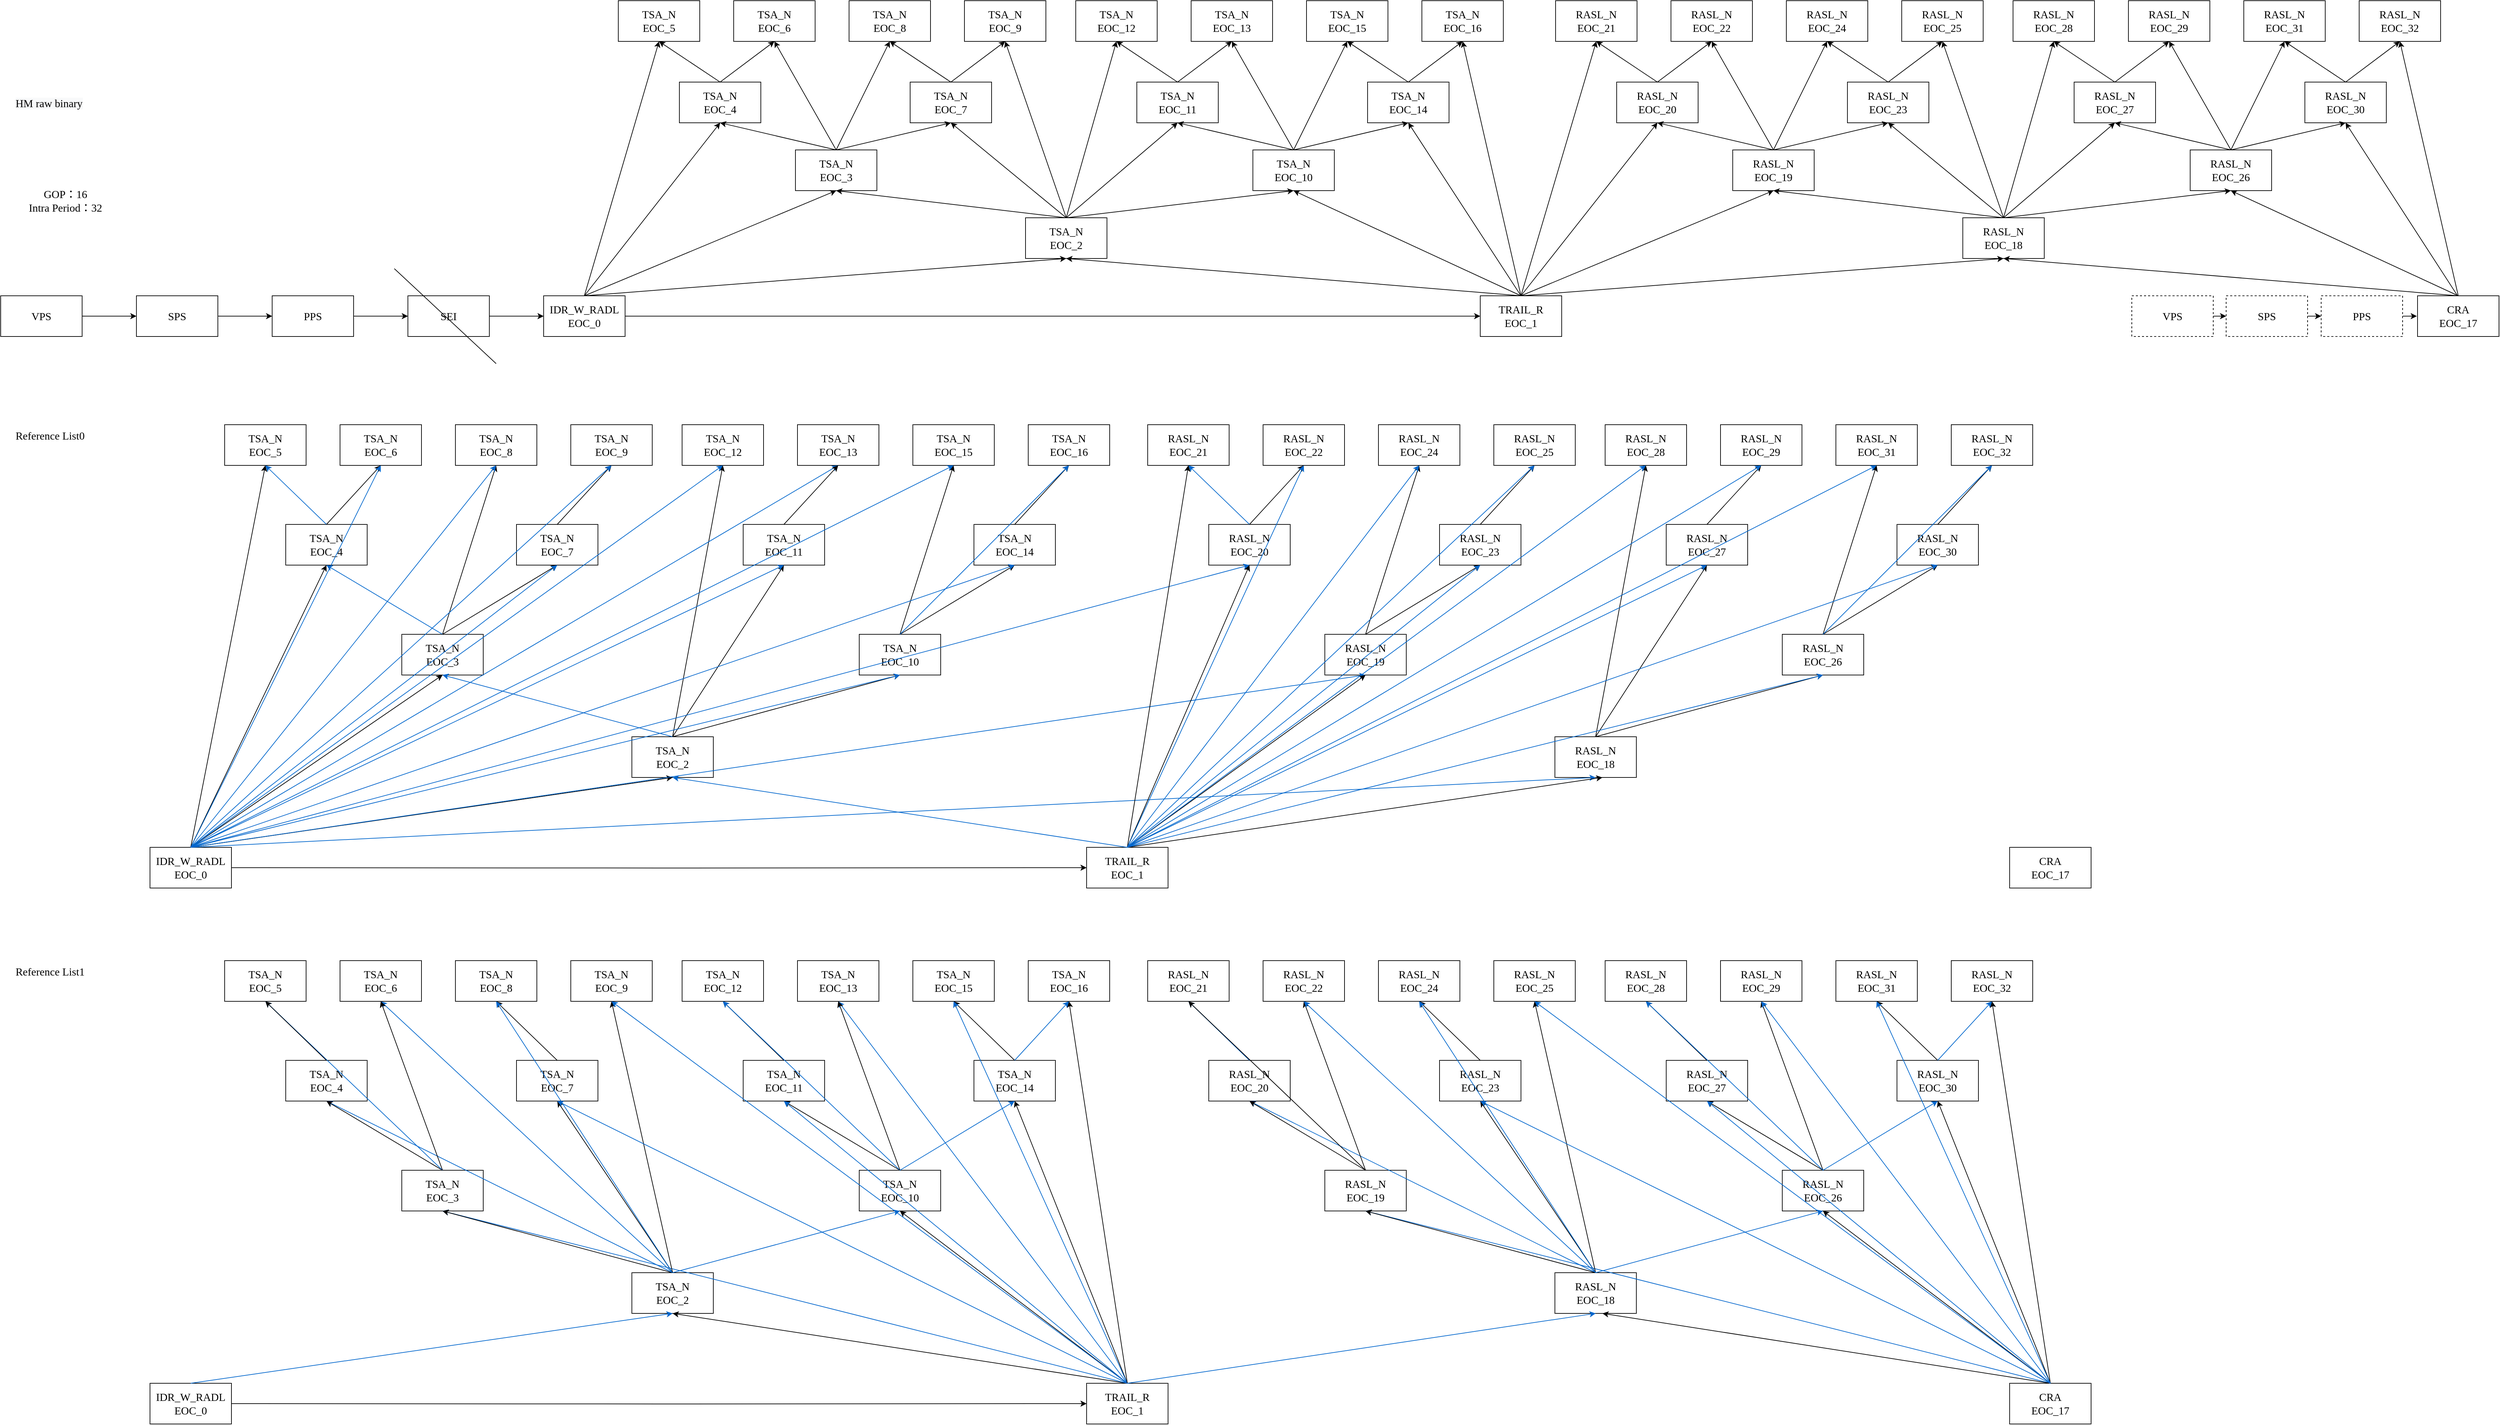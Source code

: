 <mxfile version="18.0.3" type="github">
  <diagram id="DOYgF-Zy3J4TfOhHUx3y" name="Page-1">
    <mxGraphModel dx="3824" dy="3989" grid="1" gridSize="10" guides="1" tooltips="1" connect="1" arrows="1" fold="1" page="1" pageScale="1" pageWidth="827" pageHeight="1169" math="0" shadow="0">
      <root>
        <mxCell id="0" />
        <mxCell id="1" parent="0" />
        <mxCell id="U86lI-2MnxNxxLe1aYbE-3" value="" style="edgeStyle=orthogonalEdgeStyle;rounded=0;orthogonalLoop=1;jettySize=auto;html=1;fontFamily=Lucida Console;fontSize=16;" edge="1" parent="1" source="U86lI-2MnxNxxLe1aYbE-1" target="U86lI-2MnxNxxLe1aYbE-2">
          <mxGeometry relative="1" as="geometry" />
        </mxCell>
        <mxCell id="U86lI-2MnxNxxLe1aYbE-1" value="VPS" style="rounded=0;whiteSpace=wrap;html=1;fontFamily=Lucida Console;fontSize=16;" vertex="1" parent="1">
          <mxGeometry x="120" y="-645" width="120" height="60" as="geometry" />
        </mxCell>
        <mxCell id="U86lI-2MnxNxxLe1aYbE-5" value="" style="edgeStyle=orthogonalEdgeStyle;rounded=0;orthogonalLoop=1;jettySize=auto;html=1;fontFamily=Lucida Console;fontSize=16;" edge="1" parent="1" source="U86lI-2MnxNxxLe1aYbE-2" target="U86lI-2MnxNxxLe1aYbE-4">
          <mxGeometry relative="1" as="geometry" />
        </mxCell>
        <mxCell id="U86lI-2MnxNxxLe1aYbE-2" value="SPS" style="whiteSpace=wrap;html=1;fontSize=16;fontFamily=Lucida Console;rounded=0;" vertex="1" parent="1">
          <mxGeometry x="320" y="-645" width="120" height="60" as="geometry" />
        </mxCell>
        <mxCell id="U86lI-2MnxNxxLe1aYbE-7" value="" style="edgeStyle=orthogonalEdgeStyle;rounded=0;orthogonalLoop=1;jettySize=auto;html=1;fontFamily=Lucida Console;fontSize=16;" edge="1" parent="1" source="U86lI-2MnxNxxLe1aYbE-4" target="U86lI-2MnxNxxLe1aYbE-6">
          <mxGeometry relative="1" as="geometry" />
        </mxCell>
        <mxCell id="U86lI-2MnxNxxLe1aYbE-4" value="PPS" style="whiteSpace=wrap;html=1;fontSize=16;fontFamily=Lucida Console;rounded=0;" vertex="1" parent="1">
          <mxGeometry x="520" y="-645" width="120" height="60" as="geometry" />
        </mxCell>
        <mxCell id="U86lI-2MnxNxxLe1aYbE-9" value="" style="edgeStyle=orthogonalEdgeStyle;rounded=0;orthogonalLoop=1;jettySize=auto;html=1;fontFamily=Lucida Console;fontSize=16;" edge="1" parent="1" source="U86lI-2MnxNxxLe1aYbE-6" target="U86lI-2MnxNxxLe1aYbE-8">
          <mxGeometry relative="1" as="geometry" />
        </mxCell>
        <mxCell id="U86lI-2MnxNxxLe1aYbE-6" value="SEI" style="whiteSpace=wrap;html=1;fontSize=16;fontFamily=Lucida Console;rounded=0;" vertex="1" parent="1">
          <mxGeometry x="720" y="-645" width="120" height="60" as="geometry" />
        </mxCell>
        <mxCell id="U86lI-2MnxNxxLe1aYbE-12" value="" style="edgeStyle=orthogonalEdgeStyle;rounded=0;orthogonalLoop=1;jettySize=auto;html=1;fontFamily=Lucida Console;fontSize=16;" edge="1" parent="1" source="U86lI-2MnxNxxLe1aYbE-8" target="U86lI-2MnxNxxLe1aYbE-11">
          <mxGeometry relative="1" as="geometry" />
        </mxCell>
        <mxCell id="U86lI-2MnxNxxLe1aYbE-8" value="IDR_W_RADL&lt;br&gt;EOC_0" style="whiteSpace=wrap;html=1;fontSize=16;fontFamily=Lucida Console;rounded=0;" vertex="1" parent="1">
          <mxGeometry x="920" y="-645" width="120" height="60" as="geometry" />
        </mxCell>
        <mxCell id="U86lI-2MnxNxxLe1aYbE-10" value="GOP：16&lt;br&gt;Intra Period：32" style="text;html=1;resizable=0;autosize=1;align=center;verticalAlign=middle;points=[];fillColor=none;strokeColor=none;rounded=0;fontFamily=Lucida Console;fontSize=16;" vertex="1" parent="1">
          <mxGeometry x="130" y="-805" width="170" height="40" as="geometry" />
        </mxCell>
        <mxCell id="U86lI-2MnxNxxLe1aYbE-11" value="TRAIL_R&lt;br&gt;EOC_1" style="whiteSpace=wrap;html=1;fontSize=16;fontFamily=Lucida Console;rounded=0;" vertex="1" parent="1">
          <mxGeometry x="2300" y="-645" width="120" height="60" as="geometry" />
        </mxCell>
        <mxCell id="U86lI-2MnxNxxLe1aYbE-13" value="TSA_N&lt;br&gt;EOC_2" style="rounded=0;whiteSpace=wrap;html=1;fontFamily=Lucida Console;fontSize=16;" vertex="1" parent="1">
          <mxGeometry x="1630" y="-760" width="120" height="60" as="geometry" />
        </mxCell>
        <mxCell id="U86lI-2MnxNxxLe1aYbE-14" value="" style="endArrow=classic;html=1;rounded=0;fontFamily=Lucida Console;fontSize=16;exitX=0.5;exitY=0;exitDx=0;exitDy=0;entryX=0.5;entryY=1;entryDx=0;entryDy=0;" edge="1" parent="1" source="U86lI-2MnxNxxLe1aYbE-8" target="U86lI-2MnxNxxLe1aYbE-13">
          <mxGeometry width="50" height="50" relative="1" as="geometry">
            <mxPoint x="1720" y="-505" as="sourcePoint" />
            <mxPoint x="1770" y="-555" as="targetPoint" />
          </mxGeometry>
        </mxCell>
        <mxCell id="U86lI-2MnxNxxLe1aYbE-17" value="" style="endArrow=classic;html=1;rounded=0;fontFamily=Lucida Console;fontSize=16;entryX=0.5;entryY=1;entryDx=0;entryDy=0;" edge="1" parent="1" target="U86lI-2MnxNxxLe1aYbE-13">
          <mxGeometry width="50" height="50" relative="1" as="geometry">
            <mxPoint x="2360" y="-645" as="sourcePoint" />
            <mxPoint x="1500" y="-305" as="targetPoint" />
          </mxGeometry>
        </mxCell>
        <mxCell id="U86lI-2MnxNxxLe1aYbE-18" value="TSA_N&lt;br&gt;EOC_3" style="rounded=0;whiteSpace=wrap;html=1;fontFamily=Lucida Console;fontSize=16;" vertex="1" parent="1">
          <mxGeometry x="1291" y="-860" width="120" height="60" as="geometry" />
        </mxCell>
        <mxCell id="U86lI-2MnxNxxLe1aYbE-19" value="TSA_N&lt;br&gt;EOC_4" style="rounded=0;whiteSpace=wrap;html=1;fontFamily=Lucida Console;fontSize=16;" vertex="1" parent="1">
          <mxGeometry x="1120" y="-960" width="120" height="60" as="geometry" />
        </mxCell>
        <mxCell id="U86lI-2MnxNxxLe1aYbE-20" value="TSA_N&lt;br&gt;EOC_5" style="rounded=0;whiteSpace=wrap;html=1;fontFamily=Lucida Console;fontSize=16;" vertex="1" parent="1">
          <mxGeometry x="1030" y="-1080" width="120" height="60" as="geometry" />
        </mxCell>
        <mxCell id="U86lI-2MnxNxxLe1aYbE-21" value="TSA_N&lt;br&gt;EOC_6" style="rounded=0;whiteSpace=wrap;html=1;fontFamily=Lucida Console;fontSize=16;" vertex="1" parent="1">
          <mxGeometry x="1200" y="-1080" width="120" height="60" as="geometry" />
        </mxCell>
        <mxCell id="U86lI-2MnxNxxLe1aYbE-22" value="TSA_N&lt;br&gt;EOC_7" style="rounded=0;whiteSpace=wrap;html=1;fontFamily=Lucida Console;fontSize=16;" vertex="1" parent="1">
          <mxGeometry x="1460" y="-960" width="120" height="60" as="geometry" />
        </mxCell>
        <mxCell id="U86lI-2MnxNxxLe1aYbE-23" value="TSA_N&lt;br&gt;EOC_8" style="rounded=0;whiteSpace=wrap;html=1;fontFamily=Lucida Console;fontSize=16;" vertex="1" parent="1">
          <mxGeometry x="1370" y="-1080" width="120" height="60" as="geometry" />
        </mxCell>
        <mxCell id="U86lI-2MnxNxxLe1aYbE-24" value="TSA_N&lt;br&gt;EOC_9" style="rounded=0;whiteSpace=wrap;html=1;fontFamily=Lucida Console;fontSize=16;" vertex="1" parent="1">
          <mxGeometry x="1540" y="-1080" width="120" height="60" as="geometry" />
        </mxCell>
        <mxCell id="U86lI-2MnxNxxLe1aYbE-25" value="TSA_N&lt;br&gt;EOC_10" style="rounded=0;whiteSpace=wrap;html=1;fontFamily=Lucida Console;fontSize=16;" vertex="1" parent="1">
          <mxGeometry x="1965" y="-860" width="120" height="60" as="geometry" />
        </mxCell>
        <mxCell id="U86lI-2MnxNxxLe1aYbE-26" value="TSA_N&lt;br&gt;EOC_11" style="rounded=0;whiteSpace=wrap;html=1;fontFamily=Lucida Console;fontSize=16;" vertex="1" parent="1">
          <mxGeometry x="1794" y="-960" width="120" height="60" as="geometry" />
        </mxCell>
        <mxCell id="U86lI-2MnxNxxLe1aYbE-27" value="TSA_N&lt;br&gt;EOC_12" style="rounded=0;whiteSpace=wrap;html=1;fontFamily=Lucida Console;fontSize=16;" vertex="1" parent="1">
          <mxGeometry x="1704" y="-1080" width="120" height="60" as="geometry" />
        </mxCell>
        <mxCell id="U86lI-2MnxNxxLe1aYbE-28" value="TSA_N&lt;br&gt;EOC_13" style="rounded=0;whiteSpace=wrap;html=1;fontFamily=Lucida Console;fontSize=16;" vertex="1" parent="1">
          <mxGeometry x="1874" y="-1080" width="120" height="60" as="geometry" />
        </mxCell>
        <mxCell id="U86lI-2MnxNxxLe1aYbE-29" value="TSA_N&lt;br&gt;EOC_14" style="rounded=0;whiteSpace=wrap;html=1;fontFamily=Lucida Console;fontSize=16;" vertex="1" parent="1">
          <mxGeometry x="2134" y="-960" width="120" height="60" as="geometry" />
        </mxCell>
        <mxCell id="U86lI-2MnxNxxLe1aYbE-30" value="TSA_N&lt;br&gt;EOC_15" style="rounded=0;whiteSpace=wrap;html=1;fontFamily=Lucida Console;fontSize=16;" vertex="1" parent="1">
          <mxGeometry x="2044" y="-1080" width="120" height="60" as="geometry" />
        </mxCell>
        <mxCell id="U86lI-2MnxNxxLe1aYbE-31" value="TSA_N&lt;br&gt;EOC_16" style="rounded=0;whiteSpace=wrap;html=1;fontFamily=Lucida Console;fontSize=16;" vertex="1" parent="1">
          <mxGeometry x="2214" y="-1080" width="120" height="60" as="geometry" />
        </mxCell>
        <mxCell id="U86lI-2MnxNxxLe1aYbE-33" value="CRA&lt;br&gt;EOC_17" style="whiteSpace=wrap;html=1;fontSize=16;fontFamily=Lucida Console;rounded=0;" vertex="1" parent="1">
          <mxGeometry x="3681" y="-645" width="120" height="60" as="geometry" />
        </mxCell>
        <mxCell id="U86lI-2MnxNxxLe1aYbE-34" value="RASL_N&lt;br&gt;EOC_18" style="rounded=0;whiteSpace=wrap;html=1;fontFamily=Lucida Console;fontSize=16;" vertex="1" parent="1">
          <mxGeometry x="3011" y="-760" width="120" height="60" as="geometry" />
        </mxCell>
        <mxCell id="U86lI-2MnxNxxLe1aYbE-35" value="" style="endArrow=classic;html=1;rounded=0;fontFamily=Lucida Console;fontSize=16;entryX=0.5;entryY=1;entryDx=0;entryDy=0;" edge="1" parent="1" target="U86lI-2MnxNxxLe1aYbE-34">
          <mxGeometry width="50" height="50" relative="1" as="geometry">
            <mxPoint x="2360" y="-645" as="sourcePoint" />
            <mxPoint x="3151" y="-555" as="targetPoint" />
          </mxGeometry>
        </mxCell>
        <mxCell id="U86lI-2MnxNxxLe1aYbE-37" value="RASL_N&lt;br&gt;EOC_19" style="rounded=0;whiteSpace=wrap;html=1;fontFamily=Lucida Console;fontSize=16;" vertex="1" parent="1">
          <mxGeometry x="2672" y="-860" width="120" height="60" as="geometry" />
        </mxCell>
        <mxCell id="U86lI-2MnxNxxLe1aYbE-38" value="RASL_N&lt;br&gt;EOC_20" style="rounded=0;whiteSpace=wrap;html=1;fontFamily=Lucida Console;fontSize=16;" vertex="1" parent="1">
          <mxGeometry x="2501" y="-960" width="120" height="60" as="geometry" />
        </mxCell>
        <mxCell id="U86lI-2MnxNxxLe1aYbE-39" value="RASL_N&lt;br&gt;EOC_21" style="rounded=0;whiteSpace=wrap;html=1;fontFamily=Lucida Console;fontSize=16;" vertex="1" parent="1">
          <mxGeometry x="2411" y="-1080" width="120" height="60" as="geometry" />
        </mxCell>
        <mxCell id="U86lI-2MnxNxxLe1aYbE-40" value="RASL_N&lt;br&gt;EOC_22" style="rounded=0;whiteSpace=wrap;html=1;fontFamily=Lucida Console;fontSize=16;" vertex="1" parent="1">
          <mxGeometry x="2581" y="-1080" width="120" height="60" as="geometry" />
        </mxCell>
        <mxCell id="U86lI-2MnxNxxLe1aYbE-41" value="RASL_N&lt;br&gt;EOC_23" style="rounded=0;whiteSpace=wrap;html=1;fontFamily=Lucida Console;fontSize=16;" vertex="1" parent="1">
          <mxGeometry x="2841" y="-960" width="120" height="60" as="geometry" />
        </mxCell>
        <mxCell id="U86lI-2MnxNxxLe1aYbE-42" value="RASL_N&lt;br&gt;EOC_24" style="rounded=0;whiteSpace=wrap;html=1;fontFamily=Lucida Console;fontSize=16;" vertex="1" parent="1">
          <mxGeometry x="2751" y="-1080" width="120" height="60" as="geometry" />
        </mxCell>
        <mxCell id="U86lI-2MnxNxxLe1aYbE-43" value="RASL_N&lt;br&gt;EOC_25" style="rounded=0;whiteSpace=wrap;html=1;fontFamily=Lucida Console;fontSize=16;" vertex="1" parent="1">
          <mxGeometry x="2921" y="-1080" width="120" height="60" as="geometry" />
        </mxCell>
        <mxCell id="U86lI-2MnxNxxLe1aYbE-44" value="RASL_N&lt;br&gt;EOC_26" style="rounded=0;whiteSpace=wrap;html=1;fontFamily=Lucida Console;fontSize=16;" vertex="1" parent="1">
          <mxGeometry x="3346" y="-860" width="120" height="60" as="geometry" />
        </mxCell>
        <mxCell id="U86lI-2MnxNxxLe1aYbE-45" value="RASL_N&lt;br&gt;EOC_27" style="rounded=0;whiteSpace=wrap;html=1;fontFamily=Lucida Console;fontSize=16;" vertex="1" parent="1">
          <mxGeometry x="3175" y="-960" width="120" height="60" as="geometry" />
        </mxCell>
        <mxCell id="U86lI-2MnxNxxLe1aYbE-46" value="RASL_N&lt;br&gt;EOC_28" style="rounded=0;whiteSpace=wrap;html=1;fontFamily=Lucida Console;fontSize=16;" vertex="1" parent="1">
          <mxGeometry x="3085" y="-1080" width="120" height="60" as="geometry" />
        </mxCell>
        <mxCell id="U86lI-2MnxNxxLe1aYbE-47" value="RASL_N&lt;br&gt;EOC_29" style="rounded=0;whiteSpace=wrap;html=1;fontFamily=Lucida Console;fontSize=16;" vertex="1" parent="1">
          <mxGeometry x="3255" y="-1080" width="120" height="60" as="geometry" />
        </mxCell>
        <mxCell id="U86lI-2MnxNxxLe1aYbE-48" value="RASL_N&lt;br&gt;EOC_30" style="rounded=0;whiteSpace=wrap;html=1;fontFamily=Lucida Console;fontSize=16;" vertex="1" parent="1">
          <mxGeometry x="3515" y="-960" width="120" height="60" as="geometry" />
        </mxCell>
        <mxCell id="U86lI-2MnxNxxLe1aYbE-49" value="RASL_N&lt;br&gt;EOC_31" style="rounded=0;whiteSpace=wrap;html=1;fontFamily=Lucida Console;fontSize=16;" vertex="1" parent="1">
          <mxGeometry x="3425" y="-1080" width="120" height="60" as="geometry" />
        </mxCell>
        <mxCell id="U86lI-2MnxNxxLe1aYbE-50" value="RASL_N&lt;br&gt;EOC_32" style="rounded=0;whiteSpace=wrap;html=1;fontFamily=Lucida Console;fontSize=16;" vertex="1" parent="1">
          <mxGeometry x="3595" y="-1080" width="120" height="60" as="geometry" />
        </mxCell>
        <mxCell id="U86lI-2MnxNxxLe1aYbE-51" value="VPS" style="rounded=0;whiteSpace=wrap;html=1;fontFamily=Lucida Console;fontSize=16;dashed=1;" vertex="1" parent="1">
          <mxGeometry x="3260" y="-645" width="120" height="60" as="geometry" />
        </mxCell>
        <mxCell id="U86lI-2MnxNxxLe1aYbE-53" value="SPS" style="rounded=0;whiteSpace=wrap;html=1;fontFamily=Lucida Console;fontSize=16;dashed=1;" vertex="1" parent="1">
          <mxGeometry x="3399" y="-645" width="120" height="60" as="geometry" />
        </mxCell>
        <mxCell id="U86lI-2MnxNxxLe1aYbE-54" value="PPS" style="rounded=0;whiteSpace=wrap;html=1;fontFamily=Lucida Console;fontSize=16;dashed=1;" vertex="1" parent="1">
          <mxGeometry x="3539" y="-645" width="120" height="60" as="geometry" />
        </mxCell>
        <mxCell id="U86lI-2MnxNxxLe1aYbE-55" value="" style="endArrow=none;html=1;rounded=0;fontFamily=Lucida Console;fontSize=16;" edge="1" parent="1">
          <mxGeometry width="50" height="50" relative="1" as="geometry">
            <mxPoint x="700" y="-685" as="sourcePoint" />
            <mxPoint x="850" y="-545" as="targetPoint" />
          </mxGeometry>
        </mxCell>
        <mxCell id="U86lI-2MnxNxxLe1aYbE-56" value="&lt;span style=&quot;color: rgb(0, 0, 0); font-family: &amp;quot;Lucida Console&amp;quot;; font-size: 16px; font-style: normal; font-variant-ligatures: normal; font-variant-caps: normal; font-weight: 400; letter-spacing: normal; orphans: 2; text-align: center; text-indent: 0px; text-transform: none; widows: 2; word-spacing: 0px; -webkit-text-stroke-width: 0px; background-color: rgb(248, 249, 250); text-decoration-thickness: initial; text-decoration-style: initial; text-decoration-color: initial; float: none; display: inline !important;&quot;&gt;HM raw binary&lt;/span&gt;" style="text;whiteSpace=wrap;html=1;fontSize=16;fontFamily=Lucida Console;" vertex="1" parent="1">
          <mxGeometry x="140" y="-945" width="150" height="30" as="geometry" />
        </mxCell>
        <mxCell id="U86lI-2MnxNxxLe1aYbE-57" value="" style="endArrow=classic;html=1;rounded=0;fontFamily=Lucida Console;fontSize=16;exitX=0.5;exitY=0;exitDx=0;exitDy=0;entryX=0.5;entryY=1;entryDx=0;entryDy=0;" edge="1" parent="1" source="U86lI-2MnxNxxLe1aYbE-8" target="U86lI-2MnxNxxLe1aYbE-18">
          <mxGeometry width="50" height="50" relative="1" as="geometry">
            <mxPoint x="1070.0" y="-445.0" as="sourcePoint" />
            <mxPoint x="1290" y="-795" as="targetPoint" />
          </mxGeometry>
        </mxCell>
        <mxCell id="U86lI-2MnxNxxLe1aYbE-58" value="" style="endArrow=classic;html=1;rounded=0;fontFamily=Lucida Console;fontSize=16;entryX=0.5;entryY=1;entryDx=0;entryDy=0;exitX=0.5;exitY=0;exitDx=0;exitDy=0;" edge="1" parent="1" source="U86lI-2MnxNxxLe1aYbE-13" target="U86lI-2MnxNxxLe1aYbE-18">
          <mxGeometry width="50" height="50" relative="1" as="geometry">
            <mxPoint x="1460" y="-410" as="sourcePoint" />
            <mxPoint x="1510" y="-460" as="targetPoint" />
          </mxGeometry>
        </mxCell>
        <mxCell id="U86lI-2MnxNxxLe1aYbE-59" value="" style="endArrow=classic;html=1;rounded=0;fontFamily=Lucida Console;fontSize=16;exitX=0.5;exitY=0;exitDx=0;exitDy=0;entryX=0.5;entryY=1;entryDx=0;entryDy=0;" edge="1" parent="1" source="U86lI-2MnxNxxLe1aYbE-8" target="U86lI-2MnxNxxLe1aYbE-19">
          <mxGeometry width="50" height="50" relative="1" as="geometry">
            <mxPoint x="890" y="-755" as="sourcePoint" />
            <mxPoint x="940" y="-805" as="targetPoint" />
          </mxGeometry>
        </mxCell>
        <mxCell id="U86lI-2MnxNxxLe1aYbE-60" value="" style="endArrow=classic;html=1;rounded=0;fontFamily=Lucida Console;fontSize=16;exitX=0.5;exitY=0;exitDx=0;exitDy=0;entryX=0.5;entryY=1;entryDx=0;entryDy=0;" edge="1" parent="1" source="U86lI-2MnxNxxLe1aYbE-18" target="U86lI-2MnxNxxLe1aYbE-19">
          <mxGeometry width="50" height="50" relative="1" as="geometry">
            <mxPoint x="1060.0" y="-630.0" as="sourcePoint" />
            <mxPoint x="1650.0" y="-710" as="targetPoint" />
          </mxGeometry>
        </mxCell>
        <mxCell id="U86lI-2MnxNxxLe1aYbE-61" value="" style="endArrow=classic;html=1;rounded=0;fontFamily=Lucida Console;fontSize=16;exitX=0.5;exitY=0;exitDx=0;exitDy=0;entryX=0.5;entryY=1;entryDx=0;entryDy=0;" edge="1" parent="1" source="U86lI-2MnxNxxLe1aYbE-18" target="U86lI-2MnxNxxLe1aYbE-22">
          <mxGeometry width="50" height="50" relative="1" as="geometry">
            <mxPoint x="1400" y="-720" as="sourcePoint" />
            <mxPoint x="1450" y="-770" as="targetPoint" />
          </mxGeometry>
        </mxCell>
        <mxCell id="U86lI-2MnxNxxLe1aYbE-62" value="" style="endArrow=classic;html=1;rounded=0;fontFamily=Lucida Console;fontSize=16;entryX=0.5;entryY=1;entryDx=0;entryDy=0;exitX=0.5;exitY=0;exitDx=0;exitDy=0;" edge="1" parent="1" source="U86lI-2MnxNxxLe1aYbE-8" target="U86lI-2MnxNxxLe1aYbE-20">
          <mxGeometry width="50" height="50" relative="1" as="geometry">
            <mxPoint x="1040" y="-615" as="sourcePoint" />
            <mxPoint x="1660.0" y="-665" as="targetPoint" />
          </mxGeometry>
        </mxCell>
        <mxCell id="U86lI-2MnxNxxLe1aYbE-63" value="" style="endArrow=classic;html=1;rounded=0;fontFamily=Lucida Console;fontSize=16;exitX=0.5;exitY=0;exitDx=0;exitDy=0;entryX=0.5;entryY=1;entryDx=0;entryDy=0;" edge="1" parent="1" source="U86lI-2MnxNxxLe1aYbE-19" target="U86lI-2MnxNxxLe1aYbE-20">
          <mxGeometry width="50" height="50" relative="1" as="geometry">
            <mxPoint x="820" y="-800" as="sourcePoint" />
            <mxPoint x="870" y="-850" as="targetPoint" />
          </mxGeometry>
        </mxCell>
        <mxCell id="U86lI-2MnxNxxLe1aYbE-64" value="" style="endArrow=classic;html=1;rounded=0;fontFamily=Lucida Console;fontSize=16;exitX=0.5;exitY=0;exitDx=0;exitDy=0;entryX=0.5;entryY=1;entryDx=0;entryDy=0;" edge="1" parent="1" source="U86lI-2MnxNxxLe1aYbE-19" target="U86lI-2MnxNxxLe1aYbE-21">
          <mxGeometry width="50" height="50" relative="1" as="geometry">
            <mxPoint x="830.0" y="-790" as="sourcePoint" />
            <mxPoint x="880.0" y="-840" as="targetPoint" />
          </mxGeometry>
        </mxCell>
        <mxCell id="U86lI-2MnxNxxLe1aYbE-65" value="" style="endArrow=classic;html=1;rounded=0;fontFamily=Lucida Console;fontSize=16;exitX=0.5;exitY=0;exitDx=0;exitDy=0;entryX=0.5;entryY=1;entryDx=0;entryDy=0;" edge="1" parent="1" source="U86lI-2MnxNxxLe1aYbE-18" target="U86lI-2MnxNxxLe1aYbE-21">
          <mxGeometry width="50" height="50" relative="1" as="geometry">
            <mxPoint x="840.0" y="-780" as="sourcePoint" />
            <mxPoint x="890.0" y="-830" as="targetPoint" />
          </mxGeometry>
        </mxCell>
        <mxCell id="U86lI-2MnxNxxLe1aYbE-66" value="" style="endArrow=classic;html=1;rounded=0;fontFamily=Lucida Console;fontSize=16;exitX=0.5;exitY=0;exitDx=0;exitDy=0;entryX=0.5;entryY=1;entryDx=0;entryDy=0;" edge="1" parent="1" source="U86lI-2MnxNxxLe1aYbE-18" target="U86lI-2MnxNxxLe1aYbE-23">
          <mxGeometry width="50" height="50" relative="1" as="geometry">
            <mxPoint x="850.0" y="-770" as="sourcePoint" />
            <mxPoint x="900.0" y="-820" as="targetPoint" />
          </mxGeometry>
        </mxCell>
        <mxCell id="U86lI-2MnxNxxLe1aYbE-67" value="" style="endArrow=classic;html=1;rounded=0;fontFamily=Lucida Console;fontSize=16;exitX=0.5;exitY=0;exitDx=0;exitDy=0;" edge="1" parent="1" source="U86lI-2MnxNxxLe1aYbE-22">
          <mxGeometry width="50" height="50" relative="1" as="geometry">
            <mxPoint x="860.0" y="-760" as="sourcePoint" />
            <mxPoint x="1430" y="-1020" as="targetPoint" />
          </mxGeometry>
        </mxCell>
        <mxCell id="U86lI-2MnxNxxLe1aYbE-68" value="" style="endArrow=classic;html=1;rounded=0;fontFamily=Lucida Console;fontSize=16;exitX=0.5;exitY=0;exitDx=0;exitDy=0;entryX=0.5;entryY=1;entryDx=0;entryDy=0;" edge="1" parent="1" source="U86lI-2MnxNxxLe1aYbE-22" target="U86lI-2MnxNxxLe1aYbE-24">
          <mxGeometry width="50" height="50" relative="1" as="geometry">
            <mxPoint x="870.0" y="-750" as="sourcePoint" />
            <mxPoint x="920.0" y="-800" as="targetPoint" />
          </mxGeometry>
        </mxCell>
        <mxCell id="U86lI-2MnxNxxLe1aYbE-69" value="" style="endArrow=classic;html=1;rounded=0;fontFamily=Lucida Console;fontSize=16;entryX=0.5;entryY=1;entryDx=0;entryDy=0;" edge="1" parent="1" target="U86lI-2MnxNxxLe1aYbE-27">
          <mxGeometry width="50" height="50" relative="1" as="geometry">
            <mxPoint x="1690" y="-760" as="sourcePoint" />
            <mxPoint x="1764" y="-1024" as="targetPoint" />
          </mxGeometry>
        </mxCell>
        <mxCell id="U86lI-2MnxNxxLe1aYbE-70" value="" style="endArrow=classic;html=1;rounded=0;fontFamily=Lucida Console;fontSize=16;exitX=0.5;exitY=0;exitDx=0;exitDy=0;entryX=0.5;entryY=1;entryDx=0;entryDy=0;" edge="1" parent="1" source="U86lI-2MnxNxxLe1aYbE-13" target="U86lI-2MnxNxxLe1aYbE-26">
          <mxGeometry width="50" height="50" relative="1" as="geometry">
            <mxPoint x="1710.0" y="-500.0" as="sourcePoint" />
            <mxPoint x="1760.0" y="-550.0" as="targetPoint" />
          </mxGeometry>
        </mxCell>
        <mxCell id="U86lI-2MnxNxxLe1aYbE-71" value="" style="endArrow=classic;html=1;rounded=0;fontFamily=Lucida Console;fontSize=16;exitX=0.5;exitY=0;exitDx=0;exitDy=0;entryX=0.5;entryY=1;entryDx=0;entryDy=0;" edge="1" parent="1" source="U86lI-2MnxNxxLe1aYbE-13" target="U86lI-2MnxNxxLe1aYbE-25">
          <mxGeometry width="50" height="50" relative="1" as="geometry">
            <mxPoint x="1720.0" y="-490.0" as="sourcePoint" />
            <mxPoint x="1770.0" y="-540.0" as="targetPoint" />
          </mxGeometry>
        </mxCell>
        <mxCell id="U86lI-2MnxNxxLe1aYbE-72" value="" style="endArrow=classic;html=1;rounded=0;fontFamily=Lucida Console;fontSize=16;exitX=0.5;exitY=0;exitDx=0;exitDy=0;entryX=0.5;entryY=1;entryDx=0;entryDy=0;" edge="1" parent="1" source="U86lI-2MnxNxxLe1aYbE-11" target="U86lI-2MnxNxxLe1aYbE-25">
          <mxGeometry width="50" height="50" relative="1" as="geometry">
            <mxPoint x="1730.0" y="-445.0" as="sourcePoint" />
            <mxPoint x="1780.0" y="-495.0" as="targetPoint" />
          </mxGeometry>
        </mxCell>
        <mxCell id="U86lI-2MnxNxxLe1aYbE-73" value="" style="endArrow=classic;html=1;rounded=0;fontFamily=Lucida Console;fontSize=16;exitX=0.5;exitY=0;exitDx=0;exitDy=0;entryX=0.5;entryY=1;entryDx=0;entryDy=0;" edge="1" parent="1" source="U86lI-2MnxNxxLe1aYbE-13" target="U86lI-2MnxNxxLe1aYbE-22">
          <mxGeometry width="50" height="50" relative="1" as="geometry">
            <mxPoint x="1740.0" y="-444.0" as="sourcePoint" />
            <mxPoint x="1790.0" y="-494.0" as="targetPoint" />
          </mxGeometry>
        </mxCell>
        <mxCell id="U86lI-2MnxNxxLe1aYbE-74" value="" style="endArrow=classic;html=1;rounded=0;fontFamily=Lucida Console;fontSize=16;exitX=0.5;exitY=0;exitDx=0;exitDy=0;entryX=0.5;entryY=1;entryDx=0;entryDy=0;" edge="1" parent="1" source="U86lI-2MnxNxxLe1aYbE-25" target="U86lI-2MnxNxxLe1aYbE-26">
          <mxGeometry width="50" height="50" relative="1" as="geometry">
            <mxPoint x="1750.0" y="-434.0" as="sourcePoint" />
            <mxPoint x="1800.0" y="-484.0" as="targetPoint" />
          </mxGeometry>
        </mxCell>
        <mxCell id="U86lI-2MnxNxxLe1aYbE-75" value="" style="endArrow=classic;html=1;rounded=0;fontFamily=Lucida Console;fontSize=16;exitX=0.5;exitY=0;exitDx=0;exitDy=0;entryX=0.5;entryY=1;entryDx=0;entryDy=0;" edge="1" parent="1" source="U86lI-2MnxNxxLe1aYbE-25" target="U86lI-2MnxNxxLe1aYbE-28">
          <mxGeometry width="50" height="50" relative="1" as="geometry">
            <mxPoint x="1760.0" y="-424.0" as="sourcePoint" />
            <mxPoint x="1810.0" y="-474.0" as="targetPoint" />
          </mxGeometry>
        </mxCell>
        <mxCell id="U86lI-2MnxNxxLe1aYbE-76" value="" style="endArrow=classic;html=1;rounded=0;fontFamily=Lucida Console;fontSize=16;exitX=0.5;exitY=0;exitDx=0;exitDy=0;entryX=0.5;entryY=1;entryDx=0;entryDy=0;" edge="1" parent="1" source="U86lI-2MnxNxxLe1aYbE-26" target="U86lI-2MnxNxxLe1aYbE-27">
          <mxGeometry width="50" height="50" relative="1" as="geometry">
            <mxPoint x="1770.0" y="-414.0" as="sourcePoint" />
            <mxPoint x="1820.0" y="-464.0" as="targetPoint" />
          </mxGeometry>
        </mxCell>
        <mxCell id="U86lI-2MnxNxxLe1aYbE-77" value="" style="endArrow=classic;html=1;rounded=0;fontFamily=Lucida Console;fontSize=16;exitX=0.5;exitY=0;exitDx=0;exitDy=0;entryX=0.5;entryY=1;entryDx=0;entryDy=0;" edge="1" parent="1" source="U86lI-2MnxNxxLe1aYbE-26" target="U86lI-2MnxNxxLe1aYbE-28">
          <mxGeometry width="50" height="50" relative="1" as="geometry">
            <mxPoint x="1780.0" y="-404.0" as="sourcePoint" />
            <mxPoint x="1830.0" y="-454.0" as="targetPoint" />
          </mxGeometry>
        </mxCell>
        <mxCell id="U86lI-2MnxNxxLe1aYbE-78" value="" style="endArrow=classic;html=1;rounded=0;fontFamily=Lucida Console;fontSize=16;exitX=0.5;exitY=0;exitDx=0;exitDy=0;entryX=0.5;entryY=1;entryDx=0;entryDy=0;" edge="1" parent="1" source="U86lI-2MnxNxxLe1aYbE-25" target="U86lI-2MnxNxxLe1aYbE-29">
          <mxGeometry width="50" height="50" relative="1" as="geometry">
            <mxPoint x="1790.0" y="-394.0" as="sourcePoint" />
            <mxPoint x="1840.0" y="-444.0" as="targetPoint" />
          </mxGeometry>
        </mxCell>
        <mxCell id="U86lI-2MnxNxxLe1aYbE-79" value="" style="endArrow=classic;html=1;rounded=0;fontFamily=Lucida Console;fontSize=16;exitX=0.5;exitY=0;exitDx=0;exitDy=0;entryX=0.5;entryY=1;entryDx=0;entryDy=0;" edge="1" parent="1" source="U86lI-2MnxNxxLe1aYbE-25" target="U86lI-2MnxNxxLe1aYbE-30">
          <mxGeometry width="50" height="50" relative="1" as="geometry">
            <mxPoint x="1800.0" y="-384.0" as="sourcePoint" />
            <mxPoint x="1850.0" y="-434.0" as="targetPoint" />
          </mxGeometry>
        </mxCell>
        <mxCell id="U86lI-2MnxNxxLe1aYbE-80" value="" style="endArrow=classic;html=1;rounded=0;fontFamily=Lucida Console;fontSize=16;exitX=0.5;exitY=0;exitDx=0;exitDy=0;entryX=0.5;entryY=1;entryDx=0;entryDy=0;" edge="1" parent="1" source="U86lI-2MnxNxxLe1aYbE-29" target="U86lI-2MnxNxxLe1aYbE-30">
          <mxGeometry width="50" height="50" relative="1" as="geometry">
            <mxPoint x="1810.0" y="-374.0" as="sourcePoint" />
            <mxPoint x="1860.0" y="-424.0" as="targetPoint" />
          </mxGeometry>
        </mxCell>
        <mxCell id="U86lI-2MnxNxxLe1aYbE-81" value="" style="endArrow=classic;html=1;rounded=0;fontFamily=Lucida Console;fontSize=16;exitX=0.5;exitY=0;exitDx=0;exitDy=0;entryX=0.5;entryY=1;entryDx=0;entryDy=0;" edge="1" parent="1" source="U86lI-2MnxNxxLe1aYbE-11" target="U86lI-2MnxNxxLe1aYbE-29">
          <mxGeometry width="50" height="50" relative="1" as="geometry">
            <mxPoint x="2895.0" y="-505.0" as="sourcePoint" />
            <mxPoint x="2945.0" y="-555.0" as="targetPoint" />
          </mxGeometry>
        </mxCell>
        <mxCell id="U86lI-2MnxNxxLe1aYbE-82" value="" style="endArrow=classic;html=1;rounded=0;fontFamily=Lucida Console;fontSize=16;exitX=0.5;exitY=0;exitDx=0;exitDy=0;entryX=0.5;entryY=1;entryDx=0;entryDy=0;" edge="1" parent="1" source="U86lI-2MnxNxxLe1aYbE-13" target="U86lI-2MnxNxxLe1aYbE-24">
          <mxGeometry width="50" height="50" relative="1" as="geometry">
            <mxPoint x="1830.0" y="-354.0" as="sourcePoint" />
            <mxPoint x="1880.0" y="-404.0" as="targetPoint" />
          </mxGeometry>
        </mxCell>
        <mxCell id="U86lI-2MnxNxxLe1aYbE-83" value="" style="endArrow=classic;html=1;rounded=0;fontFamily=Lucida Console;fontSize=16;exitX=0.5;exitY=0;exitDx=0;exitDy=0;entryX=0.5;entryY=1;entryDx=0;entryDy=0;" edge="1" parent="1" source="U86lI-2MnxNxxLe1aYbE-11" target="U86lI-2MnxNxxLe1aYbE-37">
          <mxGeometry width="50" height="50" relative="1" as="geometry">
            <mxPoint x="2860.0" y="-515.0" as="sourcePoint" />
            <mxPoint x="2910.0" y="-565.0" as="targetPoint" />
          </mxGeometry>
        </mxCell>
        <mxCell id="U86lI-2MnxNxxLe1aYbE-84" value="" style="endArrow=classic;html=1;rounded=0;fontFamily=Lucida Console;fontSize=16;exitX=0.5;exitY=0;exitDx=0;exitDy=0;entryX=0.5;entryY=1;entryDx=0;entryDy=0;" edge="1" parent="1" source="U86lI-2MnxNxxLe1aYbE-34" target="U86lI-2MnxNxxLe1aYbE-37">
          <mxGeometry width="50" height="50" relative="1" as="geometry">
            <mxPoint x="2870" y="-514.0" as="sourcePoint" />
            <mxPoint x="2920" y="-564.0" as="targetPoint" />
          </mxGeometry>
        </mxCell>
        <mxCell id="U86lI-2MnxNxxLe1aYbE-85" value="" style="endArrow=classic;html=1;rounded=0;fontFamily=Lucida Console;fontSize=16;exitX=0.5;exitY=0;exitDx=0;exitDy=0;entryX=0.5;entryY=1;entryDx=0;entryDy=0;" edge="1" parent="1" source="U86lI-2MnxNxxLe1aYbE-11" target="U86lI-2MnxNxxLe1aYbE-38">
          <mxGeometry width="50" height="50" relative="1" as="geometry">
            <mxPoint x="2880" y="-495.0" as="sourcePoint" />
            <mxPoint x="2930" y="-545.0" as="targetPoint" />
          </mxGeometry>
        </mxCell>
        <mxCell id="U86lI-2MnxNxxLe1aYbE-86" value="" style="endArrow=classic;html=1;rounded=0;fontFamily=Lucida Console;fontSize=16;exitX=0.5;exitY=0;exitDx=0;exitDy=0;entryX=0.5;entryY=1;entryDx=0;entryDy=0;" edge="1" parent="1" source="U86lI-2MnxNxxLe1aYbE-37" target="U86lI-2MnxNxxLe1aYbE-38">
          <mxGeometry width="50" height="50" relative="1" as="geometry">
            <mxPoint x="2890" y="-494.0" as="sourcePoint" />
            <mxPoint x="2940" y="-544.0" as="targetPoint" />
          </mxGeometry>
        </mxCell>
        <mxCell id="U86lI-2MnxNxxLe1aYbE-87" value="" style="endArrow=classic;html=1;rounded=0;fontFamily=Lucida Console;fontSize=16;exitX=0.5;exitY=0;exitDx=0;exitDy=0;entryX=0.5;entryY=1;entryDx=0;entryDy=0;" edge="1" parent="1" source="U86lI-2MnxNxxLe1aYbE-37" target="U86lI-2MnxNxxLe1aYbE-41">
          <mxGeometry width="50" height="50" relative="1" as="geometry">
            <mxPoint x="2900" y="-484.0" as="sourcePoint" />
            <mxPoint x="2950" y="-534.0" as="targetPoint" />
          </mxGeometry>
        </mxCell>
        <mxCell id="U86lI-2MnxNxxLe1aYbE-88" value="" style="endArrow=classic;html=1;rounded=0;fontFamily=Lucida Console;fontSize=16;exitX=0.5;exitY=0;exitDx=0;exitDy=0;entryX=0.5;entryY=1;entryDx=0;entryDy=0;" edge="1" parent="1" source="U86lI-2MnxNxxLe1aYbE-34" target="U86lI-2MnxNxxLe1aYbE-41">
          <mxGeometry width="50" height="50" relative="1" as="geometry">
            <mxPoint x="2910" y="-474.0" as="sourcePoint" />
            <mxPoint x="2960" y="-524.0" as="targetPoint" />
          </mxGeometry>
        </mxCell>
        <mxCell id="U86lI-2MnxNxxLe1aYbE-89" value="" style="endArrow=classic;html=1;rounded=0;fontFamily=Lucida Console;fontSize=16;exitX=0.5;exitY=0;exitDx=0;exitDy=0;entryX=0.5;entryY=1;entryDx=0;entryDy=0;" edge="1" parent="1" source="U86lI-2MnxNxxLe1aYbE-34" target="U86lI-2MnxNxxLe1aYbE-45">
          <mxGeometry width="50" height="50" relative="1" as="geometry">
            <mxPoint x="2920" y="-464.0" as="sourcePoint" />
            <mxPoint x="2970" y="-514.0" as="targetPoint" />
          </mxGeometry>
        </mxCell>
        <mxCell id="U86lI-2MnxNxxLe1aYbE-90" value="" style="endArrow=classic;html=1;rounded=0;fontFamily=Lucida Console;fontSize=16;exitX=0.5;exitY=0;exitDx=0;exitDy=0;entryX=0.5;entryY=1;entryDx=0;entryDy=0;" edge="1" parent="1" source="U86lI-2MnxNxxLe1aYbE-34" target="U86lI-2MnxNxxLe1aYbE-44">
          <mxGeometry width="50" height="50" relative="1" as="geometry">
            <mxPoint x="3090" y="-544" as="sourcePoint" />
            <mxPoint x="2980" y="-504.0" as="targetPoint" />
          </mxGeometry>
        </mxCell>
        <mxCell id="U86lI-2MnxNxxLe1aYbE-91" value="" style="endArrow=classic;html=1;rounded=0;fontFamily=Lucida Console;fontSize=16;exitX=0.5;exitY=0;exitDx=0;exitDy=0;entryX=0.5;entryY=1;entryDx=0;entryDy=0;" edge="1" parent="1" source="U86lI-2MnxNxxLe1aYbE-33" target="U86lI-2MnxNxxLe1aYbE-34">
          <mxGeometry width="50" height="50" relative="1" as="geometry">
            <mxPoint x="2940" y="-435.0" as="sourcePoint" />
            <mxPoint x="2990" y="-485.0" as="targetPoint" />
          </mxGeometry>
        </mxCell>
        <mxCell id="U86lI-2MnxNxxLe1aYbE-92" value="" style="endArrow=classic;html=1;rounded=0;fontFamily=Lucida Console;fontSize=16;exitX=0.5;exitY=0;exitDx=0;exitDy=0;entryX=0.5;entryY=1;entryDx=0;entryDy=0;" edge="1" parent="1" source="U86lI-2MnxNxxLe1aYbE-29" target="U86lI-2MnxNxxLe1aYbE-31">
          <mxGeometry width="50" height="50" relative="1" as="geometry">
            <mxPoint x="2950" y="-425.0" as="sourcePoint" />
            <mxPoint x="3000" y="-475.0" as="targetPoint" />
          </mxGeometry>
        </mxCell>
        <mxCell id="U86lI-2MnxNxxLe1aYbE-93" value="" style="endArrow=classic;html=1;rounded=0;fontFamily=Lucida Console;fontSize=16;entryX=0.5;entryY=1;entryDx=0;entryDy=0;" edge="1" parent="1" target="U86lI-2MnxNxxLe1aYbE-39">
          <mxGeometry width="50" height="50" relative="1" as="geometry">
            <mxPoint x="2360" y="-645" as="sourcePoint" />
            <mxPoint x="3010" y="-465.0" as="targetPoint" />
          </mxGeometry>
        </mxCell>
        <mxCell id="U86lI-2MnxNxxLe1aYbE-94" value="" style="endArrow=classic;html=1;rounded=0;fontFamily=Lucida Console;fontSize=16;exitX=0.5;exitY=0;exitDx=0;exitDy=0;entryX=0.5;entryY=1;entryDx=0;entryDy=0;" edge="1" parent="1" source="U86lI-2MnxNxxLe1aYbE-11" target="U86lI-2MnxNxxLe1aYbE-31">
          <mxGeometry width="50" height="50" relative="1" as="geometry">
            <mxPoint x="2970" y="-405.0" as="sourcePoint" />
            <mxPoint x="3020" y="-455.0" as="targetPoint" />
          </mxGeometry>
        </mxCell>
        <mxCell id="U86lI-2MnxNxxLe1aYbE-95" value="" style="endArrow=classic;html=1;rounded=0;fontFamily=Lucida Console;fontSize=16;exitX=0.5;exitY=0;exitDx=0;exitDy=0;entryX=0.5;entryY=1;entryDx=0;entryDy=0;" edge="1" parent="1" source="U86lI-2MnxNxxLe1aYbE-38" target="U86lI-2MnxNxxLe1aYbE-39">
          <mxGeometry width="50" height="50" relative="1" as="geometry">
            <mxPoint x="2980" y="-395.0" as="sourcePoint" />
            <mxPoint x="3030" y="-445.0" as="targetPoint" />
          </mxGeometry>
        </mxCell>
        <mxCell id="U86lI-2MnxNxxLe1aYbE-96" value="" style="endArrow=classic;html=1;rounded=0;fontFamily=Lucida Console;fontSize=16;exitX=0.5;exitY=0;exitDx=0;exitDy=0;entryX=0.5;entryY=1;entryDx=0;entryDy=0;" edge="1" parent="1" source="U86lI-2MnxNxxLe1aYbE-38" target="U86lI-2MnxNxxLe1aYbE-40">
          <mxGeometry width="50" height="50" relative="1" as="geometry">
            <mxPoint x="2990" y="-385.0" as="sourcePoint" />
            <mxPoint x="3040" y="-435.0" as="targetPoint" />
          </mxGeometry>
        </mxCell>
        <mxCell id="U86lI-2MnxNxxLe1aYbE-97" value="" style="endArrow=classic;html=1;rounded=0;fontFamily=Lucida Console;fontSize=16;exitX=0.5;exitY=0;exitDx=0;exitDy=0;entryX=0.5;entryY=1;entryDx=0;entryDy=0;" edge="1" parent="1" source="U86lI-2MnxNxxLe1aYbE-37" target="U86lI-2MnxNxxLe1aYbE-40">
          <mxGeometry width="50" height="50" relative="1" as="geometry">
            <mxPoint x="3000" y="-375.0" as="sourcePoint" />
            <mxPoint x="3050" y="-425.0" as="targetPoint" />
          </mxGeometry>
        </mxCell>
        <mxCell id="U86lI-2MnxNxxLe1aYbE-98" value="" style="endArrow=classic;html=1;rounded=0;fontFamily=Lucida Console;fontSize=16;exitX=0.5;exitY=0;exitDx=0;exitDy=0;entryX=0.5;entryY=1;entryDx=0;entryDy=0;" edge="1" parent="1" source="U86lI-2MnxNxxLe1aYbE-37" target="U86lI-2MnxNxxLe1aYbE-42">
          <mxGeometry width="50" height="50" relative="1" as="geometry">
            <mxPoint x="2790" y="-535" as="sourcePoint" />
            <mxPoint x="3060" y="-415.0" as="targetPoint" />
          </mxGeometry>
        </mxCell>
        <mxCell id="U86lI-2MnxNxxLe1aYbE-99" value="" style="endArrow=classic;html=1;rounded=0;fontFamily=Lucida Console;fontSize=16;exitX=0.5;exitY=0;exitDx=0;exitDy=0;entryX=0.5;entryY=1;entryDx=0;entryDy=0;" edge="1" parent="1" source="U86lI-2MnxNxxLe1aYbE-41" target="U86lI-2MnxNxxLe1aYbE-42">
          <mxGeometry width="50" height="50" relative="1" as="geometry">
            <mxPoint x="3020" y="-355.0" as="sourcePoint" />
            <mxPoint x="3070" y="-405.0" as="targetPoint" />
          </mxGeometry>
        </mxCell>
        <mxCell id="U86lI-2MnxNxxLe1aYbE-100" value="" style="endArrow=classic;html=1;rounded=0;fontFamily=Lucida Console;fontSize=16;exitX=0.5;exitY=0;exitDx=0;exitDy=0;entryX=0.5;entryY=1;entryDx=0;entryDy=0;" edge="1" parent="1" source="U86lI-2MnxNxxLe1aYbE-41" target="U86lI-2MnxNxxLe1aYbE-43">
          <mxGeometry width="50" height="50" relative="1" as="geometry">
            <mxPoint x="3030" y="-345.0" as="sourcePoint" />
            <mxPoint x="3080" y="-395.0" as="targetPoint" />
          </mxGeometry>
        </mxCell>
        <mxCell id="U86lI-2MnxNxxLe1aYbE-101" value="" style="endArrow=classic;html=1;rounded=0;fontFamily=Lucida Console;fontSize=16;exitX=0.5;exitY=0;exitDx=0;exitDy=0;entryX=0.5;entryY=1;entryDx=0;entryDy=0;" edge="1" parent="1" source="U86lI-2MnxNxxLe1aYbE-34" target="U86lI-2MnxNxxLe1aYbE-43">
          <mxGeometry width="50" height="50" relative="1" as="geometry">
            <mxPoint x="3040" y="-335.0" as="sourcePoint" />
            <mxPoint x="3090" y="-385.0" as="targetPoint" />
          </mxGeometry>
        </mxCell>
        <mxCell id="U86lI-2MnxNxxLe1aYbE-102" value="" style="endArrow=classic;html=1;rounded=0;fontFamily=Lucida Console;fontSize=16;exitX=0.5;exitY=0;exitDx=0;exitDy=0;entryX=0.5;entryY=1;entryDx=0;entryDy=0;" edge="1" parent="1" source="U86lI-2MnxNxxLe1aYbE-34" target="U86lI-2MnxNxxLe1aYbE-46">
          <mxGeometry width="50" height="50" relative="1" as="geometry">
            <mxPoint x="3140" y="-505.0" as="sourcePoint" />
            <mxPoint x="3190" y="-555.0" as="targetPoint" />
          </mxGeometry>
        </mxCell>
        <mxCell id="U86lI-2MnxNxxLe1aYbE-103" value="" style="endArrow=classic;html=1;rounded=0;fontFamily=Lucida Console;fontSize=16;exitX=0.5;exitY=0;exitDx=0;exitDy=0;entryX=0.5;entryY=1;entryDx=0;entryDy=0;" edge="1" parent="1" source="U86lI-2MnxNxxLe1aYbE-44" target="U86lI-2MnxNxxLe1aYbE-45">
          <mxGeometry width="50" height="50" relative="1" as="geometry">
            <mxPoint x="3230" y="-810.0" as="sourcePoint" />
            <mxPoint x="3280" y="-860.0" as="targetPoint" />
          </mxGeometry>
        </mxCell>
        <mxCell id="U86lI-2MnxNxxLe1aYbE-104" value="" style="endArrow=classic;html=1;rounded=0;fontFamily=Lucida Console;fontSize=16;exitX=0.5;exitY=0;exitDx=0;exitDy=0;entryX=0.5;entryY=1;entryDx=0;entryDy=0;" edge="1" parent="1" source="U86lI-2MnxNxxLe1aYbE-45" target="U86lI-2MnxNxxLe1aYbE-46">
          <mxGeometry width="50" height="50" relative="1" as="geometry">
            <mxPoint x="3230" y="-810.0" as="sourcePoint" />
            <mxPoint x="3280" y="-860.0" as="targetPoint" />
          </mxGeometry>
        </mxCell>
        <mxCell id="U86lI-2MnxNxxLe1aYbE-105" value="" style="endArrow=classic;html=1;rounded=0;fontFamily=Lucida Console;fontSize=16;exitX=0.5;exitY=0;exitDx=0;exitDy=0;entryX=0.5;entryY=1;entryDx=0;entryDy=0;" edge="1" parent="1" source="U86lI-2MnxNxxLe1aYbE-45" target="U86lI-2MnxNxxLe1aYbE-47">
          <mxGeometry width="50" height="50" relative="1" as="geometry">
            <mxPoint x="3346" y="-925.0" as="sourcePoint" />
            <mxPoint x="3396" y="-975.0" as="targetPoint" />
          </mxGeometry>
        </mxCell>
        <mxCell id="U86lI-2MnxNxxLe1aYbE-106" value="" style="endArrow=classic;html=1;rounded=0;fontFamily=Lucida Console;fontSize=16;exitX=0.5;exitY=0;exitDx=0;exitDy=0;entryX=0.5;entryY=1;entryDx=0;entryDy=0;" edge="1" parent="1" source="U86lI-2MnxNxxLe1aYbE-33" target="U86lI-2MnxNxxLe1aYbE-44">
          <mxGeometry width="50" height="50" relative="1" as="geometry">
            <mxPoint x="3090" y="-285.0" as="sourcePoint" />
            <mxPoint x="3140" y="-335.0" as="targetPoint" />
          </mxGeometry>
        </mxCell>
        <mxCell id="U86lI-2MnxNxxLe1aYbE-107" value="" style="endArrow=classic;html=1;rounded=0;fontFamily=Lucida Console;fontSize=16;exitX=0.5;exitY=0;exitDx=0;exitDy=0;entryX=0.5;entryY=1;entryDx=0;entryDy=0;" edge="1" parent="1" source="U86lI-2MnxNxxLe1aYbE-44" target="U86lI-2MnxNxxLe1aYbE-48">
          <mxGeometry width="50" height="50" relative="1" as="geometry">
            <mxPoint x="3100" y="-275.0" as="sourcePoint" />
            <mxPoint x="3150" y="-325.0" as="targetPoint" />
          </mxGeometry>
        </mxCell>
        <mxCell id="U86lI-2MnxNxxLe1aYbE-108" value="" style="endArrow=classic;html=1;rounded=0;fontFamily=Lucida Console;fontSize=16;entryX=0.5;entryY=1;entryDx=0;entryDy=0;" edge="1" parent="1" target="U86lI-2MnxNxxLe1aYbE-48">
          <mxGeometry width="50" height="50" relative="1" as="geometry">
            <mxPoint x="3740" y="-645" as="sourcePoint" />
            <mxPoint x="3160" y="-315.0" as="targetPoint" />
          </mxGeometry>
        </mxCell>
        <mxCell id="U86lI-2MnxNxxLe1aYbE-109" value="" style="endArrow=classic;html=1;rounded=0;fontFamily=Lucida Console;fontSize=16;exitX=0.5;exitY=0;exitDx=0;exitDy=0;entryX=0.5;entryY=1;entryDx=0;entryDy=0;" edge="1" parent="1" source="U86lI-2MnxNxxLe1aYbE-44" target="U86lI-2MnxNxxLe1aYbE-47">
          <mxGeometry width="50" height="50" relative="1" as="geometry">
            <mxPoint x="3120" y="-255.0" as="sourcePoint" />
            <mxPoint x="3170" y="-305.0" as="targetPoint" />
          </mxGeometry>
        </mxCell>
        <mxCell id="U86lI-2MnxNxxLe1aYbE-110" value="" style="endArrow=classic;html=1;rounded=0;fontFamily=Lucida Console;fontSize=16;exitX=0.5;exitY=0;exitDx=0;exitDy=0;entryX=0.5;entryY=1;entryDx=0;entryDy=0;" edge="1" parent="1" source="U86lI-2MnxNxxLe1aYbE-44" target="U86lI-2MnxNxxLe1aYbE-49">
          <mxGeometry width="50" height="50" relative="1" as="geometry">
            <mxPoint x="3130" y="-245.0" as="sourcePoint" />
            <mxPoint x="3180" y="-295.0" as="targetPoint" />
          </mxGeometry>
        </mxCell>
        <mxCell id="U86lI-2MnxNxxLe1aYbE-111" value="" style="endArrow=classic;html=1;rounded=0;fontFamily=Lucida Console;fontSize=16;entryX=0.5;entryY=1;entryDx=0;entryDy=0;exitX=0.5;exitY=0;exitDx=0;exitDy=0;" edge="1" parent="1" source="U86lI-2MnxNxxLe1aYbE-48" target="U86lI-2MnxNxxLe1aYbE-49">
          <mxGeometry width="50" height="50" relative="1" as="geometry">
            <mxPoint x="3140" y="-235.0" as="sourcePoint" />
            <mxPoint x="3490" y="-945.833" as="targetPoint" />
          </mxGeometry>
        </mxCell>
        <mxCell id="U86lI-2MnxNxxLe1aYbE-112" value="" style="endArrow=classic;html=1;rounded=0;fontFamily=Lucida Console;fontSize=16;exitX=0.5;exitY=0;exitDx=0;exitDy=0;entryX=0.5;entryY=1;entryDx=0;entryDy=0;" edge="1" parent="1" source="U86lI-2MnxNxxLe1aYbE-48" target="U86lI-2MnxNxxLe1aYbE-50">
          <mxGeometry width="50" height="50" relative="1" as="geometry">
            <mxPoint x="3150" y="-225.0" as="sourcePoint" />
            <mxPoint x="3200" y="-275.0" as="targetPoint" />
          </mxGeometry>
        </mxCell>
        <mxCell id="U86lI-2MnxNxxLe1aYbE-113" value="" style="endArrow=classic;html=1;rounded=0;fontFamily=Lucida Console;fontSize=16;exitX=0.5;exitY=0;exitDx=0;exitDy=0;entryX=0.5;entryY=1;entryDx=0;entryDy=0;" edge="1" parent="1" source="U86lI-2MnxNxxLe1aYbE-33" target="U86lI-2MnxNxxLe1aYbE-50">
          <mxGeometry width="50" height="50" relative="1" as="geometry">
            <mxPoint x="3160" y="-215.0" as="sourcePoint" />
            <mxPoint x="3210" y="-265.0" as="targetPoint" />
          </mxGeometry>
        </mxCell>
        <mxCell id="U86lI-2MnxNxxLe1aYbE-114" value="" style="edgeStyle=orthogonalEdgeStyle;rounded=0;orthogonalLoop=1;jettySize=auto;html=1;fontFamily=Lucida Console;fontSize=16;strokeColor=#000000;" edge="1" parent="1" target="U86lI-2MnxNxxLe1aYbE-116">
          <mxGeometry relative="1" as="geometry">
            <mxPoint x="460" y="198" as="sourcePoint" />
          </mxGeometry>
        </mxCell>
        <mxCell id="U86lI-2MnxNxxLe1aYbE-115" value="IDR_W_RADL&lt;br&gt;EOC_0" style="whiteSpace=wrap;html=1;fontSize=16;fontFamily=Lucida Console;rounded=0;" vertex="1" parent="1">
          <mxGeometry x="340" y="168" width="120" height="60" as="geometry" />
        </mxCell>
        <mxCell id="U86lI-2MnxNxxLe1aYbE-116" value="TRAIL_R&lt;br&gt;EOC_1" style="whiteSpace=wrap;html=1;fontSize=16;fontFamily=Lucida Console;rounded=0;" vertex="1" parent="1">
          <mxGeometry x="1720" y="168" width="120" height="60" as="geometry" />
        </mxCell>
        <mxCell id="U86lI-2MnxNxxLe1aYbE-117" value="TSA_N&lt;br&gt;EOC_2" style="rounded=0;whiteSpace=wrap;html=1;fontFamily=Lucida Console;fontSize=16;" vertex="1" parent="1">
          <mxGeometry x="1050" y="5" width="120" height="60" as="geometry" />
        </mxCell>
        <mxCell id="U86lI-2MnxNxxLe1aYbE-118" value="" style="endArrow=classic;html=1;rounded=0;fontFamily=Lucida Console;fontSize=16;exitX=0.5;exitY=0;exitDx=0;exitDy=0;entryX=0.5;entryY=1;entryDx=0;entryDy=0;strokeColor=#000000;" edge="1" parent="1" source="U86lI-2MnxNxxLe1aYbE-115" target="U86lI-2MnxNxxLe1aYbE-117">
          <mxGeometry width="50" height="50" relative="1" as="geometry">
            <mxPoint x="400" y="-20" as="sourcePoint" />
            <mxPoint x="1190" y="70" as="targetPoint" />
          </mxGeometry>
        </mxCell>
        <mxCell id="U86lI-2MnxNxxLe1aYbE-119" value="" style="endArrow=classic;html=1;rounded=0;fontFamily=Lucida Console;fontSize=16;entryX=0.5;entryY=1;entryDx=0;entryDy=0;exitX=0.5;exitY=0;exitDx=0;exitDy=0;strokeColor=#0066CC;" edge="1" parent="1" target="U86lI-2MnxNxxLe1aYbE-117" source="U86lI-2MnxNxxLe1aYbE-116">
          <mxGeometry width="50" height="50" relative="1" as="geometry">
            <mxPoint x="1780" y="-20" as="sourcePoint" />
            <mxPoint x="920" y="320" as="targetPoint" />
          </mxGeometry>
        </mxCell>
        <mxCell id="U86lI-2MnxNxxLe1aYbE-120" value="TSA_N&lt;br&gt;EOC_3" style="rounded=0;whiteSpace=wrap;html=1;fontFamily=Lucida Console;fontSize=16;" vertex="1" parent="1">
          <mxGeometry x="711" y="-146" width="120" height="60" as="geometry" />
        </mxCell>
        <mxCell id="U86lI-2MnxNxxLe1aYbE-121" value="TSA_N&lt;br&gt;EOC_4" style="rounded=0;whiteSpace=wrap;html=1;fontFamily=Lucida Console;fontSize=16;" vertex="1" parent="1">
          <mxGeometry x="540" y="-308" width="120" height="60" as="geometry" />
        </mxCell>
        <mxCell id="U86lI-2MnxNxxLe1aYbE-122" value="TSA_N&lt;br&gt;EOC_5" style="rounded=0;whiteSpace=wrap;html=1;fontFamily=Lucida Console;fontSize=16;" vertex="1" parent="1">
          <mxGeometry x="450" y="-455" width="120" height="60" as="geometry" />
        </mxCell>
        <mxCell id="U86lI-2MnxNxxLe1aYbE-123" value="TSA_N&lt;br&gt;EOC_6" style="rounded=0;whiteSpace=wrap;html=1;fontFamily=Lucida Console;fontSize=16;" vertex="1" parent="1">
          <mxGeometry x="620" y="-455" width="120" height="60" as="geometry" />
        </mxCell>
        <mxCell id="U86lI-2MnxNxxLe1aYbE-124" value="TSA_N&lt;br&gt;EOC_7" style="rounded=0;whiteSpace=wrap;html=1;fontFamily=Lucida Console;fontSize=16;" vertex="1" parent="1">
          <mxGeometry x="880" y="-308" width="120" height="60" as="geometry" />
        </mxCell>
        <mxCell id="U86lI-2MnxNxxLe1aYbE-125" value="TSA_N&lt;br&gt;EOC_8" style="rounded=0;whiteSpace=wrap;html=1;fontFamily=Lucida Console;fontSize=16;" vertex="1" parent="1">
          <mxGeometry x="790" y="-455" width="120" height="60" as="geometry" />
        </mxCell>
        <mxCell id="U86lI-2MnxNxxLe1aYbE-126" value="TSA_N&lt;br&gt;EOC_9" style="rounded=0;whiteSpace=wrap;html=1;fontFamily=Lucida Console;fontSize=16;" vertex="1" parent="1">
          <mxGeometry x="960" y="-455" width="120" height="60" as="geometry" />
        </mxCell>
        <mxCell id="U86lI-2MnxNxxLe1aYbE-127" value="TSA_N&lt;br&gt;EOC_10" style="rounded=0;whiteSpace=wrap;html=1;fontFamily=Lucida Console;fontSize=16;" vertex="1" parent="1">
          <mxGeometry x="1385" y="-146" width="120" height="60" as="geometry" />
        </mxCell>
        <mxCell id="U86lI-2MnxNxxLe1aYbE-128" value="TSA_N&lt;br&gt;EOC_11" style="rounded=0;whiteSpace=wrap;html=1;fontFamily=Lucida Console;fontSize=16;" vertex="1" parent="1">
          <mxGeometry x="1214" y="-308" width="120" height="60" as="geometry" />
        </mxCell>
        <mxCell id="U86lI-2MnxNxxLe1aYbE-129" value="TSA_N&lt;br&gt;EOC_12" style="rounded=0;whiteSpace=wrap;html=1;fontFamily=Lucida Console;fontSize=16;" vertex="1" parent="1">
          <mxGeometry x="1124" y="-455" width="120" height="60" as="geometry" />
        </mxCell>
        <mxCell id="U86lI-2MnxNxxLe1aYbE-130" value="TSA_N&lt;br&gt;EOC_13" style="rounded=0;whiteSpace=wrap;html=1;fontFamily=Lucida Console;fontSize=16;" vertex="1" parent="1">
          <mxGeometry x="1294" y="-455" width="120" height="60" as="geometry" />
        </mxCell>
        <mxCell id="U86lI-2MnxNxxLe1aYbE-131" value="TSA_N&lt;br&gt;EOC_14" style="rounded=0;whiteSpace=wrap;html=1;fontFamily=Lucida Console;fontSize=16;" vertex="1" parent="1">
          <mxGeometry x="1554" y="-308" width="120" height="60" as="geometry" />
        </mxCell>
        <mxCell id="U86lI-2MnxNxxLe1aYbE-132" value="TSA_N&lt;br&gt;EOC_15" style="rounded=0;whiteSpace=wrap;html=1;fontFamily=Lucida Console;fontSize=16;" vertex="1" parent="1">
          <mxGeometry x="1464" y="-455" width="120" height="60" as="geometry" />
        </mxCell>
        <mxCell id="U86lI-2MnxNxxLe1aYbE-133" value="TSA_N&lt;br&gt;EOC_16" style="rounded=0;whiteSpace=wrap;html=1;fontFamily=Lucida Console;fontSize=16;" vertex="1" parent="1">
          <mxGeometry x="1634" y="-455" width="120" height="60" as="geometry" />
        </mxCell>
        <mxCell id="U86lI-2MnxNxxLe1aYbE-134" value="" style="endArrow=classic;html=1;rounded=0;fontFamily=Lucida Console;fontSize=16;exitX=0.5;exitY=0;exitDx=0;exitDy=0;entryX=0.5;entryY=1;entryDx=0;entryDy=0;strokeColor=#000000;" edge="1" parent="1" source="U86lI-2MnxNxxLe1aYbE-115" target="U86lI-2MnxNxxLe1aYbE-120">
          <mxGeometry width="50" height="50" relative="1" as="geometry">
            <mxPoint x="400" y="-20" as="sourcePoint" />
            <mxPoint x="710" y="-170" as="targetPoint" />
          </mxGeometry>
        </mxCell>
        <mxCell id="U86lI-2MnxNxxLe1aYbE-135" value="" style="endArrow=classic;html=1;rounded=0;fontFamily=Lucida Console;fontSize=16;entryX=0.5;entryY=1;entryDx=0;entryDy=0;exitX=0.5;exitY=0;exitDx=0;exitDy=0;strokeColor=#0066CC;" edge="1" parent="1" source="U86lI-2MnxNxxLe1aYbE-117" target="U86lI-2MnxNxxLe1aYbE-120">
          <mxGeometry width="50" height="50" relative="1" as="geometry">
            <mxPoint x="880" y="215" as="sourcePoint" />
            <mxPoint x="930" y="165" as="targetPoint" />
          </mxGeometry>
        </mxCell>
        <mxCell id="U86lI-2MnxNxxLe1aYbE-136" value="" style="endArrow=classic;html=1;rounded=0;fontFamily=Lucida Console;fontSize=16;exitX=0.5;exitY=0;exitDx=0;exitDy=0;entryX=0.5;entryY=1;entryDx=0;entryDy=0;strokeColor=#000000;" edge="1" parent="1" source="U86lI-2MnxNxxLe1aYbE-115" target="U86lI-2MnxNxxLe1aYbE-121">
          <mxGeometry width="50" height="50" relative="1" as="geometry">
            <mxPoint x="400" y="-20" as="sourcePoint" />
            <mxPoint x="360" y="-180" as="targetPoint" />
          </mxGeometry>
        </mxCell>
        <mxCell id="U86lI-2MnxNxxLe1aYbE-137" value="" style="endArrow=classic;html=1;rounded=0;fontFamily=Lucida Console;fontSize=16;exitX=0.5;exitY=0;exitDx=0;exitDy=0;entryX=0.5;entryY=1;entryDx=0;entryDy=0;strokeColor=#0066CC;" edge="1" parent="1" source="U86lI-2MnxNxxLe1aYbE-120" target="U86lI-2MnxNxxLe1aYbE-121">
          <mxGeometry width="50" height="50" relative="1" as="geometry">
            <mxPoint x="480.0" y="-5.0" as="sourcePoint" />
            <mxPoint x="1070.0" y="-85" as="targetPoint" />
          </mxGeometry>
        </mxCell>
        <mxCell id="U86lI-2MnxNxxLe1aYbE-138" value="" style="endArrow=classic;html=1;rounded=0;fontFamily=Lucida Console;fontSize=16;exitX=0.5;exitY=0;exitDx=0;exitDy=0;entryX=0.5;entryY=1;entryDx=0;entryDy=0;strokeColor=#000000;" edge="1" parent="1" source="U86lI-2MnxNxxLe1aYbE-120" target="U86lI-2MnxNxxLe1aYbE-124">
          <mxGeometry width="50" height="50" relative="1" as="geometry">
            <mxPoint x="820" y="-95" as="sourcePoint" />
            <mxPoint x="870" y="-145" as="targetPoint" />
          </mxGeometry>
        </mxCell>
        <mxCell id="U86lI-2MnxNxxLe1aYbE-139" value="" style="endArrow=classic;html=1;rounded=0;fontFamily=Lucida Console;fontSize=16;entryX=0.5;entryY=1;entryDx=0;entryDy=0;exitX=0.5;exitY=0;exitDx=0;exitDy=0;strokeColor=#000000;" edge="1" parent="1" source="U86lI-2MnxNxxLe1aYbE-115" target="U86lI-2MnxNxxLe1aYbE-122">
          <mxGeometry width="50" height="50" relative="1" as="geometry">
            <mxPoint x="400" y="-20" as="sourcePoint" />
            <mxPoint x="1080.0" y="-40" as="targetPoint" />
          </mxGeometry>
        </mxCell>
        <mxCell id="U86lI-2MnxNxxLe1aYbE-140" value="" style="endArrow=classic;html=1;rounded=0;fontFamily=Lucida Console;fontSize=16;exitX=0.5;exitY=0;exitDx=0;exitDy=0;entryX=0.5;entryY=1;entryDx=0;entryDy=0;strokeColor=#0066CC;" edge="1" parent="1" source="U86lI-2MnxNxxLe1aYbE-121" target="U86lI-2MnxNxxLe1aYbE-122">
          <mxGeometry width="50" height="50" relative="1" as="geometry">
            <mxPoint x="240" y="-175" as="sourcePoint" />
            <mxPoint x="290" y="-225" as="targetPoint" />
          </mxGeometry>
        </mxCell>
        <mxCell id="U86lI-2MnxNxxLe1aYbE-141" value="" style="endArrow=classic;html=1;rounded=0;fontFamily=Lucida Console;fontSize=16;exitX=0.5;exitY=0;exitDx=0;exitDy=0;entryX=0.5;entryY=1;entryDx=0;entryDy=0;strokeColor=#000000;" edge="1" parent="1" source="U86lI-2MnxNxxLe1aYbE-121" target="U86lI-2MnxNxxLe1aYbE-123">
          <mxGeometry width="50" height="50" relative="1" as="geometry">
            <mxPoint x="250.0" y="-165" as="sourcePoint" />
            <mxPoint x="300.0" y="-215" as="targetPoint" />
          </mxGeometry>
        </mxCell>
        <mxCell id="U86lI-2MnxNxxLe1aYbE-142" value="" style="endArrow=classic;html=1;rounded=0;fontFamily=Lucida Console;fontSize=16;entryX=0.5;entryY=1;entryDx=0;entryDy=0;exitX=0.5;exitY=0;exitDx=0;exitDy=0;strokeColor=#0066CC;" edge="1" parent="1" source="U86lI-2MnxNxxLe1aYbE-115" target="U86lI-2MnxNxxLe1aYbE-123">
          <mxGeometry width="50" height="50" relative="1" as="geometry">
            <mxPoint x="350" y="-55" as="sourcePoint" />
            <mxPoint x="310.0" y="-205" as="targetPoint" />
          </mxGeometry>
        </mxCell>
        <mxCell id="U86lI-2MnxNxxLe1aYbE-143" value="" style="endArrow=classic;html=1;rounded=0;fontFamily=Lucida Console;fontSize=16;exitX=0.5;exitY=0;exitDx=0;exitDy=0;entryX=0.5;entryY=1;entryDx=0;entryDy=0;strokeColor=#000000;" edge="1" parent="1" source="U86lI-2MnxNxxLe1aYbE-120" target="U86lI-2MnxNxxLe1aYbE-125">
          <mxGeometry width="50" height="50" relative="1" as="geometry">
            <mxPoint x="270.0" y="-145" as="sourcePoint" />
            <mxPoint x="320.0" y="-195" as="targetPoint" />
          </mxGeometry>
        </mxCell>
        <mxCell id="U86lI-2MnxNxxLe1aYbE-144" value="" style="endArrow=classic;html=1;rounded=0;fontFamily=Lucida Console;fontSize=16;exitX=0.5;exitY=0;exitDx=0;exitDy=0;strokeColor=#0066CC;" edge="1" parent="1" source="U86lI-2MnxNxxLe1aYbE-115">
          <mxGeometry width="50" height="50" relative="1" as="geometry">
            <mxPoint x="280.0" y="-135" as="sourcePoint" />
            <mxPoint x="850" y="-395" as="targetPoint" />
          </mxGeometry>
        </mxCell>
        <mxCell id="U86lI-2MnxNxxLe1aYbE-145" value="" style="endArrow=classic;html=1;rounded=0;fontFamily=Lucida Console;fontSize=16;exitX=0.5;exitY=0;exitDx=0;exitDy=0;entryX=0.5;entryY=1;entryDx=0;entryDy=0;strokeColor=#000000;" edge="1" parent="1" source="U86lI-2MnxNxxLe1aYbE-124" target="U86lI-2MnxNxxLe1aYbE-126">
          <mxGeometry width="50" height="50" relative="1" as="geometry">
            <mxPoint x="290.0" y="-125" as="sourcePoint" />
            <mxPoint x="340.0" y="-175" as="targetPoint" />
          </mxGeometry>
        </mxCell>
        <mxCell id="U86lI-2MnxNxxLe1aYbE-146" value="" style="endArrow=classic;html=1;rounded=0;fontFamily=Lucida Console;fontSize=16;entryX=0.5;entryY=1;entryDx=0;entryDy=0;exitX=0.5;exitY=0;exitDx=0;exitDy=0;strokeColor=#000000;" edge="1" parent="1" target="U86lI-2MnxNxxLe1aYbE-129" source="U86lI-2MnxNxxLe1aYbE-117">
          <mxGeometry width="50" height="50" relative="1" as="geometry">
            <mxPoint x="1110" y="-135" as="sourcePoint" />
            <mxPoint x="1184" y="-399" as="targetPoint" />
          </mxGeometry>
        </mxCell>
        <mxCell id="U86lI-2MnxNxxLe1aYbE-147" value="" style="endArrow=classic;html=1;rounded=0;fontFamily=Lucida Console;fontSize=16;exitX=0.5;exitY=0;exitDx=0;exitDy=0;entryX=0.5;entryY=1;entryDx=0;entryDy=0;strokeColor=#000000;" edge="1" parent="1" source="U86lI-2MnxNxxLe1aYbE-117" target="U86lI-2MnxNxxLe1aYbE-128">
          <mxGeometry width="50" height="50" relative="1" as="geometry">
            <mxPoint x="1130.0" y="125.0" as="sourcePoint" />
            <mxPoint x="1180.0" y="75.0" as="targetPoint" />
          </mxGeometry>
        </mxCell>
        <mxCell id="U86lI-2MnxNxxLe1aYbE-148" value="" style="endArrow=classic;html=1;rounded=0;fontFamily=Lucida Console;fontSize=16;exitX=0.5;exitY=0;exitDx=0;exitDy=0;entryX=0.5;entryY=1;entryDx=0;entryDy=0;strokeColor=#000000;" edge="1" parent="1" source="U86lI-2MnxNxxLe1aYbE-117" target="U86lI-2MnxNxxLe1aYbE-127">
          <mxGeometry width="50" height="50" relative="1" as="geometry">
            <mxPoint x="1140.0" y="135.0" as="sourcePoint" />
            <mxPoint x="1190.0" y="85.0" as="targetPoint" />
          </mxGeometry>
        </mxCell>
        <mxCell id="U86lI-2MnxNxxLe1aYbE-149" value="" style="endArrow=classic;html=1;rounded=0;fontFamily=Lucida Console;fontSize=16;exitX=0.5;exitY=0;exitDx=0;exitDy=0;entryX=0.5;entryY=1;entryDx=0;entryDy=0;strokeColor=#0066CC;" edge="1" parent="1" source="U86lI-2MnxNxxLe1aYbE-115" target="U86lI-2MnxNxxLe1aYbE-127">
          <mxGeometry width="50" height="50" relative="1" as="geometry">
            <mxPoint x="1150.0" y="180.0" as="sourcePoint" />
            <mxPoint x="1200.0" y="130.0" as="targetPoint" />
          </mxGeometry>
        </mxCell>
        <mxCell id="U86lI-2MnxNxxLe1aYbE-150" value="" style="endArrow=classic;html=1;rounded=0;fontFamily=Lucida Console;fontSize=16;exitX=0.5;exitY=0;exitDx=0;exitDy=0;entryX=0.5;entryY=1;entryDx=0;entryDy=0;strokeColor=#0066CC;" edge="1" parent="1" source="U86lI-2MnxNxxLe1aYbE-115" target="U86lI-2MnxNxxLe1aYbE-124">
          <mxGeometry width="50" height="50" relative="1" as="geometry">
            <mxPoint x="1160.0" y="181.0" as="sourcePoint" />
            <mxPoint x="1210.0" y="131.0" as="targetPoint" />
          </mxGeometry>
        </mxCell>
        <mxCell id="U86lI-2MnxNxxLe1aYbE-151" value="" style="endArrow=classic;html=1;rounded=0;fontFamily=Lucida Console;fontSize=16;exitX=0.5;exitY=0;exitDx=0;exitDy=0;entryX=0.5;entryY=1;entryDx=0;entryDy=0;strokeColor=#0066CC;" edge="1" parent="1" source="U86lI-2MnxNxxLe1aYbE-115" target="U86lI-2MnxNxxLe1aYbE-128">
          <mxGeometry width="50" height="50" relative="1" as="geometry">
            <mxPoint x="1170.0" y="191.0" as="sourcePoint" />
            <mxPoint x="1220.0" y="141.0" as="targetPoint" />
          </mxGeometry>
        </mxCell>
        <mxCell id="U86lI-2MnxNxxLe1aYbE-152" value="" style="endArrow=classic;html=1;rounded=0;fontFamily=Lucida Console;fontSize=16;exitX=0.5;exitY=0;exitDx=0;exitDy=0;entryX=0.5;entryY=1;entryDx=0;entryDy=0;strokeColor=#0066CC;" edge="1" parent="1" source="U86lI-2MnxNxxLe1aYbE-115" target="U86lI-2MnxNxxLe1aYbE-130">
          <mxGeometry width="50" height="50" relative="1" as="geometry">
            <mxPoint x="1180.0" y="201.0" as="sourcePoint" />
            <mxPoint x="1230.0" y="151.0" as="targetPoint" />
          </mxGeometry>
        </mxCell>
        <mxCell id="U86lI-2MnxNxxLe1aYbE-153" value="" style="endArrow=classic;html=1;rounded=0;fontFamily=Lucida Console;fontSize=16;entryX=0.5;entryY=1;entryDx=0;entryDy=0;exitX=0.5;exitY=0;exitDx=0;exitDy=0;strokeColor=#0066CC;" edge="1" parent="1" source="U86lI-2MnxNxxLe1aYbE-115" target="U86lI-2MnxNxxLe1aYbE-129">
          <mxGeometry width="50" height="50" relative="1" as="geometry">
            <mxPoint x="378.235" y="-15" as="sourcePoint" />
            <mxPoint x="1240.0" y="161.0" as="targetPoint" />
          </mxGeometry>
        </mxCell>
        <mxCell id="U86lI-2MnxNxxLe1aYbE-154" value="" style="endArrow=classic;html=1;rounded=0;fontFamily=Lucida Console;fontSize=16;exitX=0.5;exitY=0;exitDx=0;exitDy=0;entryX=0.5;entryY=1;entryDx=0;entryDy=0;strokeColor=#000000;" edge="1" parent="1" source="U86lI-2MnxNxxLe1aYbE-128" target="U86lI-2MnxNxxLe1aYbE-130">
          <mxGeometry width="50" height="50" relative="1" as="geometry">
            <mxPoint x="1200.0" y="221.0" as="sourcePoint" />
            <mxPoint x="1250.0" y="171.0" as="targetPoint" />
          </mxGeometry>
        </mxCell>
        <mxCell id="U86lI-2MnxNxxLe1aYbE-155" value="" style="endArrow=classic;html=1;rounded=0;fontFamily=Lucida Console;fontSize=16;exitX=0.5;exitY=0;exitDx=0;exitDy=0;entryX=0.5;entryY=1;entryDx=0;entryDy=0;strokeColor=#000000;" edge="1" parent="1" source="U86lI-2MnxNxxLe1aYbE-127" target="U86lI-2MnxNxxLe1aYbE-131">
          <mxGeometry width="50" height="50" relative="1" as="geometry">
            <mxPoint x="1210.0" y="231.0" as="sourcePoint" />
            <mxPoint x="1260.0" y="181.0" as="targetPoint" />
          </mxGeometry>
        </mxCell>
        <mxCell id="U86lI-2MnxNxxLe1aYbE-156" value="" style="endArrow=classic;html=1;rounded=0;fontFamily=Lucida Console;fontSize=16;exitX=0.5;exitY=0;exitDx=0;exitDy=0;entryX=0.5;entryY=1;entryDx=0;entryDy=0;strokeColor=#000000;" edge="1" parent="1" source="U86lI-2MnxNxxLe1aYbE-127" target="U86lI-2MnxNxxLe1aYbE-132">
          <mxGeometry width="50" height="50" relative="1" as="geometry">
            <mxPoint x="1220.0" y="241.0" as="sourcePoint" />
            <mxPoint x="1270.0" y="191.0" as="targetPoint" />
          </mxGeometry>
        </mxCell>
        <mxCell id="U86lI-2MnxNxxLe1aYbE-157" value="" style="endArrow=classic;html=1;rounded=0;fontFamily=Lucida Console;fontSize=16;exitX=0.5;exitY=0;exitDx=0;exitDy=0;entryX=0.5;entryY=1;entryDx=0;entryDy=0;strokeColor=#0066CC;" edge="1" parent="1" source="U86lI-2MnxNxxLe1aYbE-115" target="U86lI-2MnxNxxLe1aYbE-132">
          <mxGeometry width="50" height="50" relative="1" as="geometry">
            <mxPoint x="1230.0" y="251.0" as="sourcePoint" />
            <mxPoint x="1280.0" y="201.0" as="targetPoint" />
          </mxGeometry>
        </mxCell>
        <mxCell id="U86lI-2MnxNxxLe1aYbE-158" value="" style="endArrow=classic;html=1;rounded=0;fontFamily=Lucida Console;fontSize=16;exitX=0.5;exitY=0;exitDx=0;exitDy=0;entryX=0.5;entryY=1;entryDx=0;entryDy=0;strokeColor=#0066CC;" edge="1" parent="1" source="U86lI-2MnxNxxLe1aYbE-115" target="U86lI-2MnxNxxLe1aYbE-131">
          <mxGeometry width="50" height="50" relative="1" as="geometry">
            <mxPoint x="2315.0" y="120.0" as="sourcePoint" />
            <mxPoint x="2365.0" y="70.0" as="targetPoint" />
          </mxGeometry>
        </mxCell>
        <mxCell id="U86lI-2MnxNxxLe1aYbE-159" value="" style="endArrow=classic;html=1;rounded=0;fontFamily=Lucida Console;fontSize=16;exitX=0.5;exitY=0;exitDx=0;exitDy=0;entryX=0.5;entryY=1;entryDx=0;entryDy=0;strokeColor=#0066CC;" edge="1" parent="1" source="U86lI-2MnxNxxLe1aYbE-115" target="U86lI-2MnxNxxLe1aYbE-126">
          <mxGeometry width="50" height="50" relative="1" as="geometry">
            <mxPoint x="1250.0" y="271.0" as="sourcePoint" />
            <mxPoint x="1300.0" y="221.0" as="targetPoint" />
          </mxGeometry>
        </mxCell>
        <mxCell id="U86lI-2MnxNxxLe1aYbE-160" value="" style="endArrow=classic;html=1;rounded=0;fontFamily=Lucida Console;fontSize=16;exitX=0.5;exitY=0;exitDx=0;exitDy=0;entryX=0.5;entryY=1;entryDx=0;entryDy=0;strokeColor=#000000;" edge="1" parent="1" source="U86lI-2MnxNxxLe1aYbE-131" target="U86lI-2MnxNxxLe1aYbE-133">
          <mxGeometry width="50" height="50" relative="1" as="geometry">
            <mxPoint x="2370" y="200.0" as="sourcePoint" />
            <mxPoint x="2420" y="150.0" as="targetPoint" />
          </mxGeometry>
        </mxCell>
        <mxCell id="U86lI-2MnxNxxLe1aYbE-161" value="" style="endArrow=classic;html=1;rounded=0;fontFamily=Lucida Console;fontSize=16;exitX=0.5;exitY=0;exitDx=0;exitDy=0;entryX=0.5;entryY=1;entryDx=0;entryDy=0;strokeColor=#0066CC;" edge="1" parent="1" source="U86lI-2MnxNxxLe1aYbE-127" target="U86lI-2MnxNxxLe1aYbE-133">
          <mxGeometry width="50" height="50" relative="1" as="geometry">
            <mxPoint x="2390" y="220.0" as="sourcePoint" />
            <mxPoint x="2440" y="170.0" as="targetPoint" />
          </mxGeometry>
        </mxCell>
        <mxCell id="U86lI-2MnxNxxLe1aYbE-162" value="&lt;div style=&quot;text-align: center;&quot;&gt;&lt;span style=&quot;background-color: initial;&quot;&gt;Reference List0&lt;/span&gt;&lt;/div&gt;" style="text;whiteSpace=wrap;html=1;fontSize=16;fontFamily=Lucida Console;" vertex="1" parent="1">
          <mxGeometry x="140" y="-455" width="150" height="30" as="geometry" />
        </mxCell>
        <mxCell id="U86lI-2MnxNxxLe1aYbE-199" value="CRA&lt;br&gt;EOC_17" style="whiteSpace=wrap;html=1;fontSize=16;fontFamily=Lucida Console;rounded=0;" vertex="1" parent="1">
          <mxGeometry x="3080" y="168" width="120" height="60" as="geometry" />
        </mxCell>
        <mxCell id="U86lI-2MnxNxxLe1aYbE-200" value="RASL_N&lt;br&gt;EOC_18" style="rounded=0;whiteSpace=wrap;html=1;fontFamily=Lucida Console;fontSize=16;" vertex="1" parent="1">
          <mxGeometry x="2410" y="5" width="120" height="60" as="geometry" />
        </mxCell>
        <mxCell id="U86lI-2MnxNxxLe1aYbE-201" value="" style="endArrow=classic;html=1;rounded=0;fontFamily=Lucida Console;fontSize=16;entryX=0.5;entryY=1;entryDx=0;entryDy=0;exitX=0.5;exitY=0;exitDx=0;exitDy=0;strokeColor=#0066CC;" edge="1" parent="1" source="U86lI-2MnxNxxLe1aYbE-115" target="U86lI-2MnxNxxLe1aYbE-200">
          <mxGeometry width="50" height="50" relative="1" as="geometry">
            <mxPoint x="3140" y="-20" as="sourcePoint" />
            <mxPoint x="2280" y="320" as="targetPoint" />
          </mxGeometry>
        </mxCell>
        <mxCell id="U86lI-2MnxNxxLe1aYbE-202" value="RASL_N&lt;br&gt;EOC_19" style="rounded=0;whiteSpace=wrap;html=1;fontFamily=Lucida Console;fontSize=16;" vertex="1" parent="1">
          <mxGeometry x="2071" y="-146" width="120" height="60" as="geometry" />
        </mxCell>
        <mxCell id="U86lI-2MnxNxxLe1aYbE-203" value="RASL_N&lt;br&gt;EOC_20" style="rounded=0;whiteSpace=wrap;html=1;fontFamily=Lucida Console;fontSize=16;" vertex="1" parent="1">
          <mxGeometry x="1900" y="-308" width="120" height="60" as="geometry" />
        </mxCell>
        <mxCell id="U86lI-2MnxNxxLe1aYbE-204" value="RASL_N&lt;br&gt;EOC_21" style="rounded=0;whiteSpace=wrap;html=1;fontFamily=Lucida Console;fontSize=16;" vertex="1" parent="1">
          <mxGeometry x="1810" y="-455" width="120" height="60" as="geometry" />
        </mxCell>
        <mxCell id="U86lI-2MnxNxxLe1aYbE-205" value="RASL_N&lt;br&gt;EOC_22" style="rounded=0;whiteSpace=wrap;html=1;fontFamily=Lucida Console;fontSize=16;" vertex="1" parent="1">
          <mxGeometry x="1980" y="-455" width="120" height="60" as="geometry" />
        </mxCell>
        <mxCell id="U86lI-2MnxNxxLe1aYbE-206" value="RASL_N&lt;br&gt;EOC_23" style="rounded=0;whiteSpace=wrap;html=1;fontFamily=Lucida Console;fontSize=16;" vertex="1" parent="1">
          <mxGeometry x="2240" y="-308" width="120" height="60" as="geometry" />
        </mxCell>
        <mxCell id="U86lI-2MnxNxxLe1aYbE-207" value="RASL_N&lt;br&gt;EOC_24" style="rounded=0;whiteSpace=wrap;html=1;fontFamily=Lucida Console;fontSize=16;" vertex="1" parent="1">
          <mxGeometry x="2150" y="-455" width="120" height="60" as="geometry" />
        </mxCell>
        <mxCell id="U86lI-2MnxNxxLe1aYbE-208" value="RASL_N&lt;br&gt;EOC_25" style="rounded=0;whiteSpace=wrap;html=1;fontFamily=Lucida Console;fontSize=16;" vertex="1" parent="1">
          <mxGeometry x="2320" y="-455" width="120" height="60" as="geometry" />
        </mxCell>
        <mxCell id="U86lI-2MnxNxxLe1aYbE-209" value="RASL_N&lt;br&gt;EOC_26" style="rounded=0;whiteSpace=wrap;html=1;fontFamily=Lucida Console;fontSize=16;" vertex="1" parent="1">
          <mxGeometry x="2745" y="-146" width="120" height="60" as="geometry" />
        </mxCell>
        <mxCell id="U86lI-2MnxNxxLe1aYbE-210" value="RASL_N&lt;br&gt;EOC_27" style="rounded=0;whiteSpace=wrap;html=1;fontFamily=Lucida Console;fontSize=16;" vertex="1" parent="1">
          <mxGeometry x="2574" y="-308" width="120" height="60" as="geometry" />
        </mxCell>
        <mxCell id="U86lI-2MnxNxxLe1aYbE-211" value="RASL_N&lt;br&gt;EOC_28" style="rounded=0;whiteSpace=wrap;html=1;fontFamily=Lucida Console;fontSize=16;" vertex="1" parent="1">
          <mxGeometry x="2484" y="-455" width="120" height="60" as="geometry" />
        </mxCell>
        <mxCell id="U86lI-2MnxNxxLe1aYbE-212" value="RASL_N&lt;br&gt;EOC_29" style="rounded=0;whiteSpace=wrap;html=1;fontFamily=Lucida Console;fontSize=16;" vertex="1" parent="1">
          <mxGeometry x="2654" y="-455" width="120" height="60" as="geometry" />
        </mxCell>
        <mxCell id="U86lI-2MnxNxxLe1aYbE-213" value="RASL_N&lt;br&gt;EOC_30" style="rounded=0;whiteSpace=wrap;html=1;fontFamily=Lucida Console;fontSize=16;" vertex="1" parent="1">
          <mxGeometry x="2914" y="-308" width="120" height="60" as="geometry" />
        </mxCell>
        <mxCell id="U86lI-2MnxNxxLe1aYbE-214" value="RASL_N&lt;br&gt;EOC_31" style="rounded=0;whiteSpace=wrap;html=1;fontFamily=Lucida Console;fontSize=16;" vertex="1" parent="1">
          <mxGeometry x="2824" y="-455" width="120" height="60" as="geometry" />
        </mxCell>
        <mxCell id="U86lI-2MnxNxxLe1aYbE-215" value="RASL_N&lt;br&gt;EOC_32" style="rounded=0;whiteSpace=wrap;html=1;fontFamily=Lucida Console;fontSize=16;" vertex="1" parent="1">
          <mxGeometry x="2994" y="-455" width="120" height="60" as="geometry" />
        </mxCell>
        <mxCell id="U86lI-2MnxNxxLe1aYbE-216" value="" style="endArrow=classic;html=1;rounded=0;fontFamily=Lucida Console;fontSize=16;entryX=0.5;entryY=1;entryDx=0;entryDy=0;exitX=0.5;exitY=0;exitDx=0;exitDy=0;strokeColor=#0066CC;" edge="1" parent="1" source="U86lI-2MnxNxxLe1aYbE-115" target="U86lI-2MnxNxxLe1aYbE-202">
          <mxGeometry width="50" height="50" relative="1" as="geometry">
            <mxPoint x="2240" y="215" as="sourcePoint" />
            <mxPoint x="2290" y="165" as="targetPoint" />
          </mxGeometry>
        </mxCell>
        <mxCell id="U86lI-2MnxNxxLe1aYbE-217" value="" style="endArrow=classic;html=1;rounded=0;fontFamily=Lucida Console;fontSize=16;exitX=0.5;exitY=0;exitDx=0;exitDy=0;entryX=0.5;entryY=1;entryDx=0;entryDy=0;strokeColor=#0066CC;" edge="1" parent="1" source="U86lI-2MnxNxxLe1aYbE-115" target="U86lI-2MnxNxxLe1aYbE-203">
          <mxGeometry width="50" height="50" relative="1" as="geometry">
            <mxPoint x="1840.0" y="-5.0" as="sourcePoint" />
            <mxPoint x="2430.0" y="-85" as="targetPoint" />
          </mxGeometry>
        </mxCell>
        <mxCell id="U86lI-2MnxNxxLe1aYbE-218" value="" style="endArrow=classic;html=1;rounded=0;fontFamily=Lucida Console;fontSize=16;exitX=0.5;exitY=0;exitDx=0;exitDy=0;entryX=0.5;entryY=1;entryDx=0;entryDy=0;strokeColor=#000000;" edge="1" parent="1" source="U86lI-2MnxNxxLe1aYbE-202" target="U86lI-2MnxNxxLe1aYbE-206">
          <mxGeometry width="50" height="50" relative="1" as="geometry">
            <mxPoint x="2180" y="-95" as="sourcePoint" />
            <mxPoint x="2230" y="-145" as="targetPoint" />
          </mxGeometry>
        </mxCell>
        <mxCell id="U86lI-2MnxNxxLe1aYbE-219" value="" style="endArrow=classic;html=1;rounded=0;fontFamily=Lucida Console;fontSize=16;exitX=0.5;exitY=0;exitDx=0;exitDy=0;entryX=0.5;entryY=1;entryDx=0;entryDy=0;strokeColor=#0066CC;" edge="1" parent="1" source="U86lI-2MnxNxxLe1aYbE-203" target="U86lI-2MnxNxxLe1aYbE-204">
          <mxGeometry width="50" height="50" relative="1" as="geometry">
            <mxPoint x="1600" y="-175" as="sourcePoint" />
            <mxPoint x="1650" y="-225" as="targetPoint" />
          </mxGeometry>
        </mxCell>
        <mxCell id="U86lI-2MnxNxxLe1aYbE-220" value="" style="endArrow=classic;html=1;rounded=0;fontFamily=Lucida Console;fontSize=16;exitX=0.5;exitY=0;exitDx=0;exitDy=0;entryX=0.5;entryY=1;entryDx=0;entryDy=0;strokeColor=#000000;" edge="1" parent="1" source="U86lI-2MnxNxxLe1aYbE-203" target="U86lI-2MnxNxxLe1aYbE-205">
          <mxGeometry width="50" height="50" relative="1" as="geometry">
            <mxPoint x="1610.0" y="-165" as="sourcePoint" />
            <mxPoint x="1660.0" y="-215" as="targetPoint" />
          </mxGeometry>
        </mxCell>
        <mxCell id="U86lI-2MnxNxxLe1aYbE-221" value="" style="endArrow=classic;html=1;rounded=0;fontFamily=Lucida Console;fontSize=16;exitX=0.5;exitY=0;exitDx=0;exitDy=0;entryX=0.5;entryY=1;entryDx=0;entryDy=0;strokeColor=#000000;" edge="1" parent="1" source="U86lI-2MnxNxxLe1aYbE-202" target="U86lI-2MnxNxxLe1aYbE-207">
          <mxGeometry width="50" height="50" relative="1" as="geometry">
            <mxPoint x="1630.0" y="-145" as="sourcePoint" />
            <mxPoint x="1680.0" y="-195" as="targetPoint" />
          </mxGeometry>
        </mxCell>
        <mxCell id="U86lI-2MnxNxxLe1aYbE-222" value="" style="endArrow=classic;html=1;rounded=0;fontFamily=Lucida Console;fontSize=16;exitX=0.5;exitY=0;exitDx=0;exitDy=0;entryX=0.5;entryY=1;entryDx=0;entryDy=0;strokeColor=#000000;" edge="1" parent="1" source="U86lI-2MnxNxxLe1aYbE-206" target="U86lI-2MnxNxxLe1aYbE-208">
          <mxGeometry width="50" height="50" relative="1" as="geometry">
            <mxPoint x="1650.0" y="-125" as="sourcePoint" />
            <mxPoint x="1700.0" y="-175" as="targetPoint" />
          </mxGeometry>
        </mxCell>
        <mxCell id="U86lI-2MnxNxxLe1aYbE-223" value="" style="endArrow=classic;html=1;rounded=0;fontFamily=Lucida Console;fontSize=16;entryX=0.5;entryY=1;entryDx=0;entryDy=0;exitX=0.5;exitY=0;exitDx=0;exitDy=0;strokeColor=#000000;" edge="1" parent="1" source="U86lI-2MnxNxxLe1aYbE-200" target="U86lI-2MnxNxxLe1aYbE-211">
          <mxGeometry width="50" height="50" relative="1" as="geometry">
            <mxPoint x="2470" y="-135" as="sourcePoint" />
            <mxPoint x="2544" y="-399" as="targetPoint" />
          </mxGeometry>
        </mxCell>
        <mxCell id="U86lI-2MnxNxxLe1aYbE-224" value="" style="endArrow=classic;html=1;rounded=0;fontFamily=Lucida Console;fontSize=16;exitX=0.5;exitY=0;exitDx=0;exitDy=0;entryX=0.5;entryY=1;entryDx=0;entryDy=0;strokeColor=#000000;" edge="1" parent="1" source="U86lI-2MnxNxxLe1aYbE-200" target="U86lI-2MnxNxxLe1aYbE-210">
          <mxGeometry width="50" height="50" relative="1" as="geometry">
            <mxPoint x="2490.0" y="125.0" as="sourcePoint" />
            <mxPoint x="2540.0" y="75.0" as="targetPoint" />
          </mxGeometry>
        </mxCell>
        <mxCell id="U86lI-2MnxNxxLe1aYbE-225" value="" style="endArrow=classic;html=1;rounded=0;fontFamily=Lucida Console;fontSize=16;exitX=0.5;exitY=0;exitDx=0;exitDy=0;entryX=0.5;entryY=1;entryDx=0;entryDy=0;strokeColor=#000000;" edge="1" parent="1" source="U86lI-2MnxNxxLe1aYbE-200" target="U86lI-2MnxNxxLe1aYbE-209">
          <mxGeometry width="50" height="50" relative="1" as="geometry">
            <mxPoint x="2500.0" y="135.0" as="sourcePoint" />
            <mxPoint x="2550.0" y="85.0" as="targetPoint" />
          </mxGeometry>
        </mxCell>
        <mxCell id="U86lI-2MnxNxxLe1aYbE-226" value="" style="endArrow=classic;html=1;rounded=0;fontFamily=Lucida Console;fontSize=16;exitX=0.5;exitY=0;exitDx=0;exitDy=0;entryX=0.5;entryY=1;entryDx=0;entryDy=0;strokeColor=#000000;" edge="1" parent="1" source="U86lI-2MnxNxxLe1aYbE-210" target="U86lI-2MnxNxxLe1aYbE-212">
          <mxGeometry width="50" height="50" relative="1" as="geometry">
            <mxPoint x="2560.0" y="221.0" as="sourcePoint" />
            <mxPoint x="2610.0" y="171.0" as="targetPoint" />
          </mxGeometry>
        </mxCell>
        <mxCell id="U86lI-2MnxNxxLe1aYbE-227" value="" style="endArrow=classic;html=1;rounded=0;fontFamily=Lucida Console;fontSize=16;exitX=0.5;exitY=0;exitDx=0;exitDy=0;entryX=0.5;entryY=1;entryDx=0;entryDy=0;strokeColor=#000000;" edge="1" parent="1" source="U86lI-2MnxNxxLe1aYbE-209" target="U86lI-2MnxNxxLe1aYbE-213">
          <mxGeometry width="50" height="50" relative="1" as="geometry">
            <mxPoint x="2570.0" y="231.0" as="sourcePoint" />
            <mxPoint x="2620.0" y="181.0" as="targetPoint" />
          </mxGeometry>
        </mxCell>
        <mxCell id="U86lI-2MnxNxxLe1aYbE-228" value="" style="endArrow=classic;html=1;rounded=0;fontFamily=Lucida Console;fontSize=16;exitX=0.5;exitY=0;exitDx=0;exitDy=0;entryX=0.5;entryY=1;entryDx=0;entryDy=0;strokeColor=#000000;" edge="1" parent="1" source="U86lI-2MnxNxxLe1aYbE-209" target="U86lI-2MnxNxxLe1aYbE-214">
          <mxGeometry width="50" height="50" relative="1" as="geometry">
            <mxPoint x="2580.0" y="241.0" as="sourcePoint" />
            <mxPoint x="2630.0" y="191.0" as="targetPoint" />
          </mxGeometry>
        </mxCell>
        <mxCell id="U86lI-2MnxNxxLe1aYbE-229" value="" style="endArrow=classic;html=1;rounded=0;fontFamily=Lucida Console;fontSize=16;exitX=0.5;exitY=0;exitDx=0;exitDy=0;entryX=0.5;entryY=1;entryDx=0;entryDy=0;strokeColor=#000000;" edge="1" parent="1" source="U86lI-2MnxNxxLe1aYbE-213" target="U86lI-2MnxNxxLe1aYbE-215">
          <mxGeometry width="50" height="50" relative="1" as="geometry">
            <mxPoint x="3730" y="200.0" as="sourcePoint" />
            <mxPoint x="3780" y="150.0" as="targetPoint" />
          </mxGeometry>
        </mxCell>
        <mxCell id="U86lI-2MnxNxxLe1aYbE-230" value="" style="endArrow=classic;html=1;rounded=0;fontFamily=Lucida Console;fontSize=16;exitX=0.5;exitY=0;exitDx=0;exitDy=0;entryX=0.5;entryY=1;entryDx=0;entryDy=0;strokeColor=#0066CC;" edge="1" parent="1" source="U86lI-2MnxNxxLe1aYbE-209" target="U86lI-2MnxNxxLe1aYbE-215">
          <mxGeometry width="50" height="50" relative="1" as="geometry">
            <mxPoint x="3750" y="220.0" as="sourcePoint" />
            <mxPoint x="3800" y="170.0" as="targetPoint" />
          </mxGeometry>
        </mxCell>
        <mxCell id="U86lI-2MnxNxxLe1aYbE-231" value="" style="endArrow=classic;html=1;rounded=0;fontFamily=Lucida Console;fontSize=16;strokeColor=#000000;exitX=1;exitY=0.5;exitDx=0;exitDy=0;entryX=0;entryY=0.5;entryDx=0;entryDy=0;" edge="1" parent="1" source="U86lI-2MnxNxxLe1aYbE-51" target="U86lI-2MnxNxxLe1aYbE-53">
          <mxGeometry width="50" height="50" relative="1" as="geometry">
            <mxPoint x="3340" y="-485" as="sourcePoint" />
            <mxPoint x="3390" y="-535" as="targetPoint" />
          </mxGeometry>
        </mxCell>
        <mxCell id="U86lI-2MnxNxxLe1aYbE-232" value="" style="endArrow=classic;html=1;rounded=0;fontFamily=Lucida Console;fontSize=16;strokeColor=#000000;exitX=1;exitY=0.5;exitDx=0;exitDy=0;entryX=0;entryY=0.5;entryDx=0;entryDy=0;" edge="1" parent="1" source="U86lI-2MnxNxxLe1aYbE-53" target="U86lI-2MnxNxxLe1aYbE-54">
          <mxGeometry width="50" height="50" relative="1" as="geometry">
            <mxPoint x="3390" y="-605" as="sourcePoint" />
            <mxPoint x="3409" y="-605" as="targetPoint" />
          </mxGeometry>
        </mxCell>
        <mxCell id="U86lI-2MnxNxxLe1aYbE-233" value="" style="endArrow=classic;html=1;rounded=0;fontFamily=Lucida Console;fontSize=16;strokeColor=#000000;exitX=1;exitY=0.5;exitDx=0;exitDy=0;" edge="1" parent="1" source="U86lI-2MnxNxxLe1aYbE-54">
          <mxGeometry width="50" height="50" relative="1" as="geometry">
            <mxPoint x="3400" y="-595" as="sourcePoint" />
            <mxPoint x="3680" y="-615" as="targetPoint" />
          </mxGeometry>
        </mxCell>
        <mxCell id="U86lI-2MnxNxxLe1aYbE-234" value="" style="endArrow=classic;html=1;rounded=0;fontFamily=Lucida Console;fontSize=16;exitX=0.5;exitY=0;exitDx=0;exitDy=0;strokeColor=#000000;" edge="1" parent="1" source="U86lI-2MnxNxxLe1aYbE-116">
          <mxGeometry width="50" height="50" relative="1" as="geometry">
            <mxPoint x="2480.0" y="15" as="sourcePoint" />
            <mxPoint x="2480" y="65" as="targetPoint" />
          </mxGeometry>
        </mxCell>
        <mxCell id="U86lI-2MnxNxxLe1aYbE-235" value="" style="endArrow=classic;html=1;rounded=0;fontFamily=Lucida Console;fontSize=16;exitX=0.5;exitY=0;exitDx=0;exitDy=0;strokeColor=#000000;entryX=0.5;entryY=1;entryDx=0;entryDy=0;" edge="1" parent="1" source="U86lI-2MnxNxxLe1aYbE-116" target="U86lI-2MnxNxxLe1aYbE-202">
          <mxGeometry width="50" height="50" relative="1" as="geometry">
            <mxPoint x="1850" y="208" as="sourcePoint" />
            <mxPoint x="2490.0" y="75" as="targetPoint" />
          </mxGeometry>
        </mxCell>
        <mxCell id="U86lI-2MnxNxxLe1aYbE-236" value="" style="endArrow=classic;html=1;rounded=0;fontFamily=Lucida Console;fontSize=16;exitX=0.5;exitY=0;exitDx=0;exitDy=0;strokeColor=#000000;entryX=0.5;entryY=1;entryDx=0;entryDy=0;" edge="1" parent="1" source="U86lI-2MnxNxxLe1aYbE-116" target="U86lI-2MnxNxxLe1aYbE-203">
          <mxGeometry width="50" height="50" relative="1" as="geometry">
            <mxPoint x="1860" y="218" as="sourcePoint" />
            <mxPoint x="2500.0" y="85" as="targetPoint" />
          </mxGeometry>
        </mxCell>
        <mxCell id="U86lI-2MnxNxxLe1aYbE-237" value="" style="endArrow=classic;html=1;rounded=0;fontFamily=Lucida Console;fontSize=16;exitX=0.5;exitY=0;exitDx=0;exitDy=0;strokeColor=#000000;entryX=0.5;entryY=1;entryDx=0;entryDy=0;" edge="1" parent="1" source="U86lI-2MnxNxxLe1aYbE-116" target="U86lI-2MnxNxxLe1aYbE-204">
          <mxGeometry width="50" height="50" relative="1" as="geometry">
            <mxPoint x="1870" y="228" as="sourcePoint" />
            <mxPoint x="2510.0" y="95" as="targetPoint" />
          </mxGeometry>
        </mxCell>
        <mxCell id="U86lI-2MnxNxxLe1aYbE-238" value="" style="endArrow=classic;html=1;rounded=0;fontFamily=Lucida Console;fontSize=16;exitX=0.5;exitY=0;exitDx=0;exitDy=0;entryX=0.5;entryY=1;entryDx=0;entryDy=0;strokeColor=#0066CC;" edge="1" parent="1" source="U86lI-2MnxNxxLe1aYbE-116" target="U86lI-2MnxNxxLe1aYbE-205">
          <mxGeometry width="50" height="50" relative="1" as="geometry">
            <mxPoint x="1970" y="-298" as="sourcePoint" />
            <mxPoint x="1880" y="-385" as="targetPoint" />
          </mxGeometry>
        </mxCell>
        <mxCell id="U86lI-2MnxNxxLe1aYbE-239" value="" style="endArrow=classic;html=1;rounded=0;fontFamily=Lucida Console;fontSize=16;exitX=0.5;exitY=0;exitDx=0;exitDy=0;entryX=0.5;entryY=1;entryDx=0;entryDy=0;strokeColor=#0066CC;" edge="1" parent="1" source="U86lI-2MnxNxxLe1aYbE-116" target="U86lI-2MnxNxxLe1aYbE-206">
          <mxGeometry width="50" height="50" relative="1" as="geometry">
            <mxPoint x="1980" y="-288" as="sourcePoint" />
            <mxPoint x="1890" y="-375" as="targetPoint" />
          </mxGeometry>
        </mxCell>
        <mxCell id="U86lI-2MnxNxxLe1aYbE-240" value="" style="endArrow=classic;html=1;rounded=0;fontFamily=Lucida Console;fontSize=16;exitX=0.5;exitY=0;exitDx=0;exitDy=0;entryX=0.5;entryY=1;entryDx=0;entryDy=0;strokeColor=#0066CC;" edge="1" parent="1" source="U86lI-2MnxNxxLe1aYbE-116" target="U86lI-2MnxNxxLe1aYbE-207">
          <mxGeometry width="50" height="50" relative="1" as="geometry">
            <mxPoint x="1990" y="-278" as="sourcePoint" />
            <mxPoint x="1900" y="-365" as="targetPoint" />
          </mxGeometry>
        </mxCell>
        <mxCell id="U86lI-2MnxNxxLe1aYbE-241" value="" style="endArrow=classic;html=1;rounded=0;fontFamily=Lucida Console;fontSize=16;entryX=0.5;entryY=1;entryDx=0;entryDy=0;strokeColor=#0066CC;exitX=0.5;exitY=0;exitDx=0;exitDy=0;" edge="1" parent="1" source="U86lI-2MnxNxxLe1aYbE-116" target="U86lI-2MnxNxxLe1aYbE-208">
          <mxGeometry width="50" height="50" relative="1" as="geometry">
            <mxPoint x="2000" y="-268" as="sourcePoint" />
            <mxPoint x="1910" y="-355" as="targetPoint" />
          </mxGeometry>
        </mxCell>
        <mxCell id="U86lI-2MnxNxxLe1aYbE-242" value="" style="endArrow=classic;html=1;rounded=0;fontFamily=Lucida Console;fontSize=16;exitX=0.5;exitY=0;exitDx=0;exitDy=0;entryX=0.5;entryY=1;entryDx=0;entryDy=0;strokeColor=#0066CC;" edge="1" parent="1" source="U86lI-2MnxNxxLe1aYbE-116" target="U86lI-2MnxNxxLe1aYbE-209">
          <mxGeometry width="50" height="50" relative="1" as="geometry">
            <mxPoint x="2010" y="-258" as="sourcePoint" />
            <mxPoint x="1920" y="-345" as="targetPoint" />
          </mxGeometry>
        </mxCell>
        <mxCell id="U86lI-2MnxNxxLe1aYbE-243" value="" style="endArrow=classic;html=1;rounded=0;fontFamily=Lucida Console;fontSize=16;exitX=0.5;exitY=0;exitDx=0;exitDy=0;entryX=0.5;entryY=1;entryDx=0;entryDy=0;strokeColor=#0066CC;" edge="1" parent="1" source="U86lI-2MnxNxxLe1aYbE-116" target="U86lI-2MnxNxxLe1aYbE-210">
          <mxGeometry width="50" height="50" relative="1" as="geometry">
            <mxPoint x="2020" y="-248" as="sourcePoint" />
            <mxPoint x="1930" y="-335" as="targetPoint" />
          </mxGeometry>
        </mxCell>
        <mxCell id="U86lI-2MnxNxxLe1aYbE-244" value="" style="endArrow=classic;html=1;rounded=0;fontFamily=Lucida Console;fontSize=16;exitX=0.5;exitY=0;exitDx=0;exitDy=0;entryX=0.5;entryY=1;entryDx=0;entryDy=0;strokeColor=#0066CC;" edge="1" parent="1" source="U86lI-2MnxNxxLe1aYbE-116" target="U86lI-2MnxNxxLe1aYbE-211">
          <mxGeometry width="50" height="50" relative="1" as="geometry">
            <mxPoint x="2030" y="-238" as="sourcePoint" />
            <mxPoint x="1940" y="-325" as="targetPoint" />
          </mxGeometry>
        </mxCell>
        <mxCell id="U86lI-2MnxNxxLe1aYbE-245" value="" style="endArrow=classic;html=1;rounded=0;fontFamily=Lucida Console;fontSize=16;exitX=0.5;exitY=0;exitDx=0;exitDy=0;entryX=0.5;entryY=1;entryDx=0;entryDy=0;strokeColor=#0066CC;" edge="1" parent="1" source="U86lI-2MnxNxxLe1aYbE-116" target="U86lI-2MnxNxxLe1aYbE-212">
          <mxGeometry width="50" height="50" relative="1" as="geometry">
            <mxPoint x="2040" y="-228" as="sourcePoint" />
            <mxPoint x="1950" y="-315" as="targetPoint" />
          </mxGeometry>
        </mxCell>
        <mxCell id="U86lI-2MnxNxxLe1aYbE-246" value="" style="endArrow=classic;html=1;rounded=0;fontFamily=Lucida Console;fontSize=16;exitX=0.5;exitY=0;exitDx=0;exitDy=0;entryX=0.5;entryY=1;entryDx=0;entryDy=0;strokeColor=#0066CC;" edge="1" parent="1" source="U86lI-2MnxNxxLe1aYbE-116" target="U86lI-2MnxNxxLe1aYbE-213">
          <mxGeometry width="50" height="50" relative="1" as="geometry">
            <mxPoint x="2050" y="-218" as="sourcePoint" />
            <mxPoint x="1960" y="-305" as="targetPoint" />
          </mxGeometry>
        </mxCell>
        <mxCell id="U86lI-2MnxNxxLe1aYbE-247" value="" style="endArrow=classic;html=1;rounded=0;fontFamily=Lucida Console;fontSize=16;exitX=0.5;exitY=0;exitDx=0;exitDy=0;entryX=0.5;entryY=1;entryDx=0;entryDy=0;strokeColor=#0066CC;" edge="1" parent="1" source="U86lI-2MnxNxxLe1aYbE-116" target="U86lI-2MnxNxxLe1aYbE-214">
          <mxGeometry width="50" height="50" relative="1" as="geometry">
            <mxPoint x="2060" y="-208" as="sourcePoint" />
            <mxPoint x="1970" y="-295" as="targetPoint" />
          </mxGeometry>
        </mxCell>
        <mxCell id="U86lI-2MnxNxxLe1aYbE-248" value="" style="edgeStyle=orthogonalEdgeStyle;rounded=0;orthogonalLoop=1;jettySize=auto;html=1;fontFamily=Lucida Console;fontSize=16;strokeColor=#000000;" edge="1" parent="1" target="U86lI-2MnxNxxLe1aYbE-250">
          <mxGeometry relative="1" as="geometry">
            <mxPoint x="460" y="988" as="sourcePoint" />
          </mxGeometry>
        </mxCell>
        <mxCell id="U86lI-2MnxNxxLe1aYbE-249" value="IDR_W_RADL&lt;br&gt;EOC_0" style="whiteSpace=wrap;html=1;fontSize=16;fontFamily=Lucida Console;rounded=0;" vertex="1" parent="1">
          <mxGeometry x="340" y="958" width="120" height="60" as="geometry" />
        </mxCell>
        <mxCell id="U86lI-2MnxNxxLe1aYbE-250" value="TRAIL_R&lt;br&gt;EOC_1" style="whiteSpace=wrap;html=1;fontSize=16;fontFamily=Lucida Console;rounded=0;" vertex="1" parent="1">
          <mxGeometry x="1720" y="958" width="120" height="60" as="geometry" />
        </mxCell>
        <mxCell id="U86lI-2MnxNxxLe1aYbE-251" value="TSA_N&lt;br&gt;EOC_2" style="rounded=0;whiteSpace=wrap;html=1;fontFamily=Lucida Console;fontSize=16;" vertex="1" parent="1">
          <mxGeometry x="1050" y="795" width="120" height="60" as="geometry" />
        </mxCell>
        <mxCell id="U86lI-2MnxNxxLe1aYbE-252" value="" style="endArrow=classic;html=1;rounded=0;fontFamily=Lucida Console;fontSize=16;exitX=0.5;exitY=0;exitDx=0;exitDy=0;entryX=0.5;entryY=1;entryDx=0;entryDy=0;strokeColor=#0066CC;" edge="1" parent="1" source="U86lI-2MnxNxxLe1aYbE-249" target="U86lI-2MnxNxxLe1aYbE-251">
          <mxGeometry width="50" height="50" relative="1" as="geometry">
            <mxPoint x="400" y="770" as="sourcePoint" />
            <mxPoint x="1190" y="860" as="targetPoint" />
          </mxGeometry>
        </mxCell>
        <mxCell id="U86lI-2MnxNxxLe1aYbE-253" value="" style="endArrow=classic;html=1;rounded=0;fontFamily=Lucida Console;fontSize=16;entryX=0.5;entryY=1;entryDx=0;entryDy=0;exitX=0.5;exitY=0;exitDx=0;exitDy=0;strokeColor=#000000;" edge="1" parent="1" source="U86lI-2MnxNxxLe1aYbE-250" target="U86lI-2MnxNxxLe1aYbE-251">
          <mxGeometry width="50" height="50" relative="1" as="geometry">
            <mxPoint x="1780" y="770" as="sourcePoint" />
            <mxPoint x="920" y="1110" as="targetPoint" />
          </mxGeometry>
        </mxCell>
        <mxCell id="U86lI-2MnxNxxLe1aYbE-254" value="TSA_N&lt;br&gt;EOC_3" style="rounded=0;whiteSpace=wrap;html=1;fontFamily=Lucida Console;fontSize=16;" vertex="1" parent="1">
          <mxGeometry x="711" y="644" width="120" height="60" as="geometry" />
        </mxCell>
        <mxCell id="U86lI-2MnxNxxLe1aYbE-255" value="TSA_N&lt;br&gt;EOC_4" style="rounded=0;whiteSpace=wrap;html=1;fontFamily=Lucida Console;fontSize=16;" vertex="1" parent="1">
          <mxGeometry x="540" y="482" width="120" height="60" as="geometry" />
        </mxCell>
        <mxCell id="U86lI-2MnxNxxLe1aYbE-256" value="TSA_N&lt;br&gt;EOC_5" style="rounded=0;whiteSpace=wrap;html=1;fontFamily=Lucida Console;fontSize=16;" vertex="1" parent="1">
          <mxGeometry x="450" y="335" width="120" height="60" as="geometry" />
        </mxCell>
        <mxCell id="U86lI-2MnxNxxLe1aYbE-257" value="TSA_N&lt;br&gt;EOC_6" style="rounded=0;whiteSpace=wrap;html=1;fontFamily=Lucida Console;fontSize=16;" vertex="1" parent="1">
          <mxGeometry x="620" y="335" width="120" height="60" as="geometry" />
        </mxCell>
        <mxCell id="U86lI-2MnxNxxLe1aYbE-258" value="TSA_N&lt;br&gt;EOC_7" style="rounded=0;whiteSpace=wrap;html=1;fontFamily=Lucida Console;fontSize=16;" vertex="1" parent="1">
          <mxGeometry x="880" y="482" width="120" height="60" as="geometry" />
        </mxCell>
        <mxCell id="U86lI-2MnxNxxLe1aYbE-259" value="TSA_N&lt;br&gt;EOC_8" style="rounded=0;whiteSpace=wrap;html=1;fontFamily=Lucida Console;fontSize=16;" vertex="1" parent="1">
          <mxGeometry x="790" y="335" width="120" height="60" as="geometry" />
        </mxCell>
        <mxCell id="U86lI-2MnxNxxLe1aYbE-260" value="TSA_N&lt;br&gt;EOC_9" style="rounded=0;whiteSpace=wrap;html=1;fontFamily=Lucida Console;fontSize=16;" vertex="1" parent="1">
          <mxGeometry x="960" y="335" width="120" height="60" as="geometry" />
        </mxCell>
        <mxCell id="U86lI-2MnxNxxLe1aYbE-261" value="TSA_N&lt;br&gt;EOC_10" style="rounded=0;whiteSpace=wrap;html=1;fontFamily=Lucida Console;fontSize=16;" vertex="1" parent="1">
          <mxGeometry x="1385" y="644" width="120" height="60" as="geometry" />
        </mxCell>
        <mxCell id="U86lI-2MnxNxxLe1aYbE-262" value="TSA_N&lt;br&gt;EOC_11" style="rounded=0;whiteSpace=wrap;html=1;fontFamily=Lucida Console;fontSize=16;" vertex="1" parent="1">
          <mxGeometry x="1214" y="482" width="120" height="60" as="geometry" />
        </mxCell>
        <mxCell id="U86lI-2MnxNxxLe1aYbE-263" value="TSA_N&lt;br&gt;EOC_12" style="rounded=0;whiteSpace=wrap;html=1;fontFamily=Lucida Console;fontSize=16;" vertex="1" parent="1">
          <mxGeometry x="1124" y="335" width="120" height="60" as="geometry" />
        </mxCell>
        <mxCell id="U86lI-2MnxNxxLe1aYbE-264" value="TSA_N&lt;br&gt;EOC_13" style="rounded=0;whiteSpace=wrap;html=1;fontFamily=Lucida Console;fontSize=16;" vertex="1" parent="1">
          <mxGeometry x="1294" y="335" width="120" height="60" as="geometry" />
        </mxCell>
        <mxCell id="U86lI-2MnxNxxLe1aYbE-265" value="TSA_N&lt;br&gt;EOC_14" style="rounded=0;whiteSpace=wrap;html=1;fontFamily=Lucida Console;fontSize=16;" vertex="1" parent="1">
          <mxGeometry x="1554" y="482" width="120" height="60" as="geometry" />
        </mxCell>
        <mxCell id="U86lI-2MnxNxxLe1aYbE-266" value="TSA_N&lt;br&gt;EOC_15" style="rounded=0;whiteSpace=wrap;html=1;fontFamily=Lucida Console;fontSize=16;" vertex="1" parent="1">
          <mxGeometry x="1464" y="335" width="120" height="60" as="geometry" />
        </mxCell>
        <mxCell id="U86lI-2MnxNxxLe1aYbE-267" value="TSA_N&lt;br&gt;EOC_16" style="rounded=0;whiteSpace=wrap;html=1;fontFamily=Lucida Console;fontSize=16;" vertex="1" parent="1">
          <mxGeometry x="1634" y="335" width="120" height="60" as="geometry" />
        </mxCell>
        <mxCell id="U86lI-2MnxNxxLe1aYbE-268" value="" style="endArrow=classic;html=1;rounded=0;fontFamily=Lucida Console;fontSize=16;exitX=0.5;exitY=0;exitDx=0;exitDy=0;entryX=0.5;entryY=1;entryDx=0;entryDy=0;strokeColor=#0066CC;" edge="1" parent="1" source="U86lI-2MnxNxxLe1aYbE-250" target="U86lI-2MnxNxxLe1aYbE-254">
          <mxGeometry width="50" height="50" relative="1" as="geometry">
            <mxPoint x="400" y="770" as="sourcePoint" />
            <mxPoint x="710" y="620" as="targetPoint" />
          </mxGeometry>
        </mxCell>
        <mxCell id="U86lI-2MnxNxxLe1aYbE-269" value="" style="endArrow=classic;html=1;rounded=0;fontFamily=Lucida Console;fontSize=16;entryX=0.5;entryY=1;entryDx=0;entryDy=0;exitX=0.5;exitY=0;exitDx=0;exitDy=0;strokeColor=#000000;" edge="1" parent="1" source="U86lI-2MnxNxxLe1aYbE-251" target="U86lI-2MnxNxxLe1aYbE-254">
          <mxGeometry width="50" height="50" relative="1" as="geometry">
            <mxPoint x="880" y="1005" as="sourcePoint" />
            <mxPoint x="930" y="955" as="targetPoint" />
          </mxGeometry>
        </mxCell>
        <mxCell id="U86lI-2MnxNxxLe1aYbE-270" value="" style="endArrow=classic;html=1;rounded=0;fontFamily=Lucida Console;fontSize=16;exitX=0.5;exitY=0;exitDx=0;exitDy=0;entryX=0.5;entryY=1;entryDx=0;entryDy=0;strokeColor=#0066CC;" edge="1" parent="1" source="U86lI-2MnxNxxLe1aYbE-251" target="U86lI-2MnxNxxLe1aYbE-255">
          <mxGeometry width="50" height="50" relative="1" as="geometry">
            <mxPoint x="400" y="770" as="sourcePoint" />
            <mxPoint x="360" y="610" as="targetPoint" />
          </mxGeometry>
        </mxCell>
        <mxCell id="U86lI-2MnxNxxLe1aYbE-271" value="" style="endArrow=classic;html=1;rounded=0;fontFamily=Lucida Console;fontSize=16;exitX=0.5;exitY=0;exitDx=0;exitDy=0;entryX=0.5;entryY=1;entryDx=0;entryDy=0;strokeColor=#000000;" edge="1" parent="1" source="U86lI-2MnxNxxLe1aYbE-254" target="U86lI-2MnxNxxLe1aYbE-255">
          <mxGeometry width="50" height="50" relative="1" as="geometry">
            <mxPoint x="480.0" y="785.0" as="sourcePoint" />
            <mxPoint x="1070.0" y="705" as="targetPoint" />
          </mxGeometry>
        </mxCell>
        <mxCell id="U86lI-2MnxNxxLe1aYbE-272" value="" style="endArrow=classic;html=1;rounded=0;fontFamily=Lucida Console;fontSize=16;entryX=0.5;entryY=1;entryDx=0;entryDy=0;strokeColor=#000000;" edge="1" parent="1" target="U86lI-2MnxNxxLe1aYbE-258">
          <mxGeometry width="50" height="50" relative="1" as="geometry">
            <mxPoint x="1110" y="795" as="sourcePoint" />
            <mxPoint x="870" y="645" as="targetPoint" />
          </mxGeometry>
        </mxCell>
        <mxCell id="U86lI-2MnxNxxLe1aYbE-273" value="" style="endArrow=classic;html=1;rounded=0;fontFamily=Lucida Console;fontSize=16;entryX=0.5;entryY=1;entryDx=0;entryDy=0;exitX=0.5;exitY=0;exitDx=0;exitDy=0;strokeColor=#0066CC;" edge="1" parent="1" source="U86lI-2MnxNxxLe1aYbE-254" target="U86lI-2MnxNxxLe1aYbE-256">
          <mxGeometry width="50" height="50" relative="1" as="geometry">
            <mxPoint x="400" y="770" as="sourcePoint" />
            <mxPoint x="1080.0" y="750" as="targetPoint" />
          </mxGeometry>
        </mxCell>
        <mxCell id="U86lI-2MnxNxxLe1aYbE-274" value="" style="endArrow=classic;html=1;rounded=0;fontFamily=Lucida Console;fontSize=16;exitX=0.5;exitY=0;exitDx=0;exitDy=0;entryX=0.5;entryY=1;entryDx=0;entryDy=0;strokeColor=#000000;" edge="1" parent="1" source="U86lI-2MnxNxxLe1aYbE-255" target="U86lI-2MnxNxxLe1aYbE-256">
          <mxGeometry width="50" height="50" relative="1" as="geometry">
            <mxPoint x="240" y="615" as="sourcePoint" />
            <mxPoint x="290" y="565" as="targetPoint" />
          </mxGeometry>
        </mxCell>
        <mxCell id="U86lI-2MnxNxxLe1aYbE-275" value="" style="endArrow=classic;html=1;rounded=0;fontFamily=Lucida Console;fontSize=16;exitX=0.5;exitY=0;exitDx=0;exitDy=0;entryX=0.5;entryY=1;entryDx=0;entryDy=0;strokeColor=#0066CC;" edge="1" parent="1" source="U86lI-2MnxNxxLe1aYbE-251" target="U86lI-2MnxNxxLe1aYbE-257">
          <mxGeometry width="50" height="50" relative="1" as="geometry">
            <mxPoint x="250.0" y="625" as="sourcePoint" />
            <mxPoint x="300.0" y="575" as="targetPoint" />
          </mxGeometry>
        </mxCell>
        <mxCell id="U86lI-2MnxNxxLe1aYbE-276" value="" style="endArrow=classic;html=1;rounded=0;fontFamily=Lucida Console;fontSize=16;entryX=0.5;entryY=1;entryDx=0;entryDy=0;exitX=0.5;exitY=0;exitDx=0;exitDy=0;strokeColor=#000000;" edge="1" parent="1" source="U86lI-2MnxNxxLe1aYbE-254" target="U86lI-2MnxNxxLe1aYbE-257">
          <mxGeometry width="50" height="50" relative="1" as="geometry">
            <mxPoint x="350" y="735" as="sourcePoint" />
            <mxPoint x="310.0" y="585" as="targetPoint" />
          </mxGeometry>
        </mxCell>
        <mxCell id="U86lI-2MnxNxxLe1aYbE-277" value="" style="endArrow=classic;html=1;rounded=0;fontFamily=Lucida Console;fontSize=16;exitX=0.5;exitY=0;exitDx=0;exitDy=0;entryX=0.5;entryY=1;entryDx=0;entryDy=0;strokeColor=#000000;" edge="1" parent="1" source="U86lI-2MnxNxxLe1aYbE-258" target="U86lI-2MnxNxxLe1aYbE-259">
          <mxGeometry width="50" height="50" relative="1" as="geometry">
            <mxPoint x="270.0" y="645" as="sourcePoint" />
            <mxPoint x="320.0" y="595" as="targetPoint" />
          </mxGeometry>
        </mxCell>
        <mxCell id="U86lI-2MnxNxxLe1aYbE-278" value="" style="endArrow=classic;html=1;rounded=0;fontFamily=Lucida Console;fontSize=16;exitX=0.5;exitY=0;exitDx=0;exitDy=0;strokeColor=#0066CC;" edge="1" parent="1" source="U86lI-2MnxNxxLe1aYbE-251">
          <mxGeometry width="50" height="50" relative="1" as="geometry">
            <mxPoint x="280.0" y="655" as="sourcePoint" />
            <mxPoint x="850" y="395.0" as="targetPoint" />
          </mxGeometry>
        </mxCell>
        <mxCell id="U86lI-2MnxNxxLe1aYbE-279" value="" style="endArrow=classic;html=1;rounded=0;fontFamily=Lucida Console;fontSize=16;entryX=0.5;entryY=1;entryDx=0;entryDy=0;strokeColor=#000000;exitX=0.5;exitY=0;exitDx=0;exitDy=0;" edge="1" parent="1" source="U86lI-2MnxNxxLe1aYbE-251" target="U86lI-2MnxNxxLe1aYbE-260">
          <mxGeometry width="50" height="50" relative="1" as="geometry">
            <mxPoint x="1740" y="815" as="sourcePoint" />
            <mxPoint x="340.0" y="615" as="targetPoint" />
          </mxGeometry>
        </mxCell>
        <mxCell id="U86lI-2MnxNxxLe1aYbE-280" value="" style="endArrow=classic;html=1;rounded=0;fontFamily=Lucida Console;fontSize=16;entryX=0.5;entryY=1;entryDx=0;entryDy=0;exitX=0.5;exitY=0;exitDx=0;exitDy=0;strokeColor=#000000;" edge="1" parent="1" source="U86lI-2MnxNxxLe1aYbE-262" target="U86lI-2MnxNxxLe1aYbE-263">
          <mxGeometry width="50" height="50" relative="1" as="geometry">
            <mxPoint x="1110" y="655" as="sourcePoint" />
            <mxPoint x="1184" y="391" as="targetPoint" />
          </mxGeometry>
        </mxCell>
        <mxCell id="U86lI-2MnxNxxLe1aYbE-281" value="" style="endArrow=classic;html=1;rounded=0;fontFamily=Lucida Console;fontSize=16;exitX=0.5;exitY=0;exitDx=0;exitDy=0;entryX=0.5;entryY=1;entryDx=0;entryDy=0;strokeColor=#000000;" edge="1" parent="1" source="U86lI-2MnxNxxLe1aYbE-261" target="U86lI-2MnxNxxLe1aYbE-262">
          <mxGeometry width="50" height="50" relative="1" as="geometry">
            <mxPoint x="1130.0" y="915.0" as="sourcePoint" />
            <mxPoint x="1180.0" y="865.0" as="targetPoint" />
          </mxGeometry>
        </mxCell>
        <mxCell id="U86lI-2MnxNxxLe1aYbE-282" value="" style="endArrow=classic;html=1;rounded=0;fontFamily=Lucida Console;fontSize=16;entryX=0.5;entryY=1;entryDx=0;entryDy=0;strokeColor=#000000;exitX=0.5;exitY=0;exitDx=0;exitDy=0;" edge="1" parent="1" source="U86lI-2MnxNxxLe1aYbE-250" target="U86lI-2MnxNxxLe1aYbE-261">
          <mxGeometry width="50" height="50" relative="1" as="geometry">
            <mxPoint x="1620" y="745" as="sourcePoint" />
            <mxPoint x="1190.0" y="875.0" as="targetPoint" />
          </mxGeometry>
        </mxCell>
        <mxCell id="U86lI-2MnxNxxLe1aYbE-283" value="" style="endArrow=classic;html=1;rounded=0;fontFamily=Lucida Console;fontSize=16;exitX=0.5;exitY=0;exitDx=0;exitDy=0;entryX=0.5;entryY=1;entryDx=0;entryDy=0;strokeColor=#0066CC;" edge="1" parent="1" source="U86lI-2MnxNxxLe1aYbE-251" target="U86lI-2MnxNxxLe1aYbE-261">
          <mxGeometry width="50" height="50" relative="1" as="geometry">
            <mxPoint x="1150.0" y="970.0" as="sourcePoint" />
            <mxPoint x="1200.0" y="920.0" as="targetPoint" />
          </mxGeometry>
        </mxCell>
        <mxCell id="U86lI-2MnxNxxLe1aYbE-284" value="" style="endArrow=classic;html=1;rounded=0;fontFamily=Lucida Console;fontSize=16;exitX=0.5;exitY=0;exitDx=0;exitDy=0;entryX=0.5;entryY=1;entryDx=0;entryDy=0;strokeColor=#0066CC;" edge="1" parent="1" source="U86lI-2MnxNxxLe1aYbE-250" target="U86lI-2MnxNxxLe1aYbE-258">
          <mxGeometry width="50" height="50" relative="1" as="geometry">
            <mxPoint x="1160.0" y="971.0" as="sourcePoint" />
            <mxPoint x="1210.0" y="921.0" as="targetPoint" />
          </mxGeometry>
        </mxCell>
        <mxCell id="U86lI-2MnxNxxLe1aYbE-285" value="" style="endArrow=classic;html=1;rounded=0;fontFamily=Lucida Console;fontSize=16;entryX=0.5;entryY=1;entryDx=0;entryDy=0;strokeColor=#0066CC;exitX=0.5;exitY=0;exitDx=0;exitDy=0;" edge="1" parent="1" source="U86lI-2MnxNxxLe1aYbE-250" target="U86lI-2MnxNxxLe1aYbE-262">
          <mxGeometry width="50" height="50" relative="1" as="geometry">
            <mxPoint x="1370" y="565" as="sourcePoint" />
            <mxPoint x="1220.0" y="931.0" as="targetPoint" />
          </mxGeometry>
        </mxCell>
        <mxCell id="U86lI-2MnxNxxLe1aYbE-286" value="" style="endArrow=classic;html=1;rounded=0;fontFamily=Lucida Console;fontSize=16;exitX=0.5;exitY=0;exitDx=0;exitDy=0;entryX=0.5;entryY=1;entryDx=0;entryDy=0;strokeColor=#0066CC;" edge="1" parent="1" source="U86lI-2MnxNxxLe1aYbE-250" target="U86lI-2MnxNxxLe1aYbE-264">
          <mxGeometry width="50" height="50" relative="1" as="geometry">
            <mxPoint x="1180.0" y="991.0" as="sourcePoint" />
            <mxPoint x="1230.0" y="941.0" as="targetPoint" />
          </mxGeometry>
        </mxCell>
        <mxCell id="U86lI-2MnxNxxLe1aYbE-287" value="" style="endArrow=classic;html=1;rounded=0;fontFamily=Lucida Console;fontSize=16;entryX=0.5;entryY=1;entryDx=0;entryDy=0;exitX=0.5;exitY=0;exitDx=0;exitDy=0;strokeColor=#0066CC;" edge="1" parent="1" source="U86lI-2MnxNxxLe1aYbE-261" target="U86lI-2MnxNxxLe1aYbE-263">
          <mxGeometry width="50" height="50" relative="1" as="geometry">
            <mxPoint x="378.235" y="775" as="sourcePoint" />
            <mxPoint x="1240.0" y="951.0" as="targetPoint" />
          </mxGeometry>
        </mxCell>
        <mxCell id="U86lI-2MnxNxxLe1aYbE-288" value="" style="endArrow=classic;html=1;rounded=0;fontFamily=Lucida Console;fontSize=16;exitX=0.5;exitY=0;exitDx=0;exitDy=0;entryX=0.5;entryY=1;entryDx=0;entryDy=0;strokeColor=#000000;" edge="1" parent="1" source="U86lI-2MnxNxxLe1aYbE-261" target="U86lI-2MnxNxxLe1aYbE-264">
          <mxGeometry width="50" height="50" relative="1" as="geometry">
            <mxPoint x="1200.0" y="1011.0" as="sourcePoint" />
            <mxPoint x="1250.0" y="961.0" as="targetPoint" />
          </mxGeometry>
        </mxCell>
        <mxCell id="U86lI-2MnxNxxLe1aYbE-289" value="" style="endArrow=classic;html=1;rounded=0;fontFamily=Lucida Console;fontSize=16;exitX=0.5;exitY=0;exitDx=0;exitDy=0;entryX=0.5;entryY=1;entryDx=0;entryDy=0;strokeColor=#000000;" edge="1" parent="1" source="U86lI-2MnxNxxLe1aYbE-250" target="U86lI-2MnxNxxLe1aYbE-265">
          <mxGeometry width="50" height="50" relative="1" as="geometry">
            <mxPoint x="1210.0" y="1021.0" as="sourcePoint" />
            <mxPoint x="1260.0" y="971.0" as="targetPoint" />
          </mxGeometry>
        </mxCell>
        <mxCell id="U86lI-2MnxNxxLe1aYbE-290" value="" style="endArrow=classic;html=1;rounded=0;fontFamily=Lucida Console;fontSize=16;exitX=0.5;exitY=0;exitDx=0;exitDy=0;entryX=0.5;entryY=1;entryDx=0;entryDy=0;strokeColor=#000000;" edge="1" parent="1" source="U86lI-2MnxNxxLe1aYbE-265" target="U86lI-2MnxNxxLe1aYbE-266">
          <mxGeometry width="50" height="50" relative="1" as="geometry">
            <mxPoint x="1220.0" y="1031.0" as="sourcePoint" />
            <mxPoint x="1270.0" y="981.0" as="targetPoint" />
          </mxGeometry>
        </mxCell>
        <mxCell id="U86lI-2MnxNxxLe1aYbE-291" value="" style="endArrow=classic;html=1;rounded=0;fontFamily=Lucida Console;fontSize=16;exitX=0.5;exitY=0;exitDx=0;exitDy=0;entryX=0.5;entryY=1;entryDx=0;entryDy=0;strokeColor=#0066CC;" edge="1" parent="1" source="U86lI-2MnxNxxLe1aYbE-250" target="U86lI-2MnxNxxLe1aYbE-266">
          <mxGeometry width="50" height="50" relative="1" as="geometry">
            <mxPoint x="1230.0" y="1041.0" as="sourcePoint" />
            <mxPoint x="1280.0" y="991.0" as="targetPoint" />
          </mxGeometry>
        </mxCell>
        <mxCell id="U86lI-2MnxNxxLe1aYbE-292" value="" style="endArrow=classic;html=1;rounded=0;fontFamily=Lucida Console;fontSize=16;exitX=0.5;exitY=0;exitDx=0;exitDy=0;entryX=0.5;entryY=1;entryDx=0;entryDy=0;strokeColor=#0066CC;" edge="1" parent="1" source="U86lI-2MnxNxxLe1aYbE-261" target="U86lI-2MnxNxxLe1aYbE-265">
          <mxGeometry width="50" height="50" relative="1" as="geometry">
            <mxPoint x="2315.0" y="910.0" as="sourcePoint" />
            <mxPoint x="2365.0" y="860.0" as="targetPoint" />
          </mxGeometry>
        </mxCell>
        <mxCell id="U86lI-2MnxNxxLe1aYbE-293" value="" style="endArrow=classic;html=1;rounded=0;fontFamily=Lucida Console;fontSize=16;entryX=0.5;entryY=1;entryDx=0;entryDy=0;strokeColor=#0066CC;exitX=0.5;exitY=0;exitDx=0;exitDy=0;" edge="1" parent="1" source="U86lI-2MnxNxxLe1aYbE-250" target="U86lI-2MnxNxxLe1aYbE-260">
          <mxGeometry width="50" height="50" relative="1" as="geometry">
            <mxPoint x="1190" y="625" as="sourcePoint" />
            <mxPoint x="1300.0" y="1011.0" as="targetPoint" />
          </mxGeometry>
        </mxCell>
        <mxCell id="U86lI-2MnxNxxLe1aYbE-294" value="" style="endArrow=classic;html=1;rounded=0;fontFamily=Lucida Console;fontSize=16;entryX=0.5;entryY=1;entryDx=0;entryDy=0;strokeColor=#000000;exitX=0.5;exitY=0;exitDx=0;exitDy=0;" edge="1" parent="1" source="U86lI-2MnxNxxLe1aYbE-250" target="U86lI-2MnxNxxLe1aYbE-267">
          <mxGeometry width="50" height="50" relative="1" as="geometry">
            <mxPoint x="1790" y="675" as="sourcePoint" />
            <mxPoint x="2420" y="940.0" as="targetPoint" />
          </mxGeometry>
        </mxCell>
        <mxCell id="U86lI-2MnxNxxLe1aYbE-295" value="" style="endArrow=classic;html=1;rounded=0;fontFamily=Lucida Console;fontSize=16;exitX=0.5;exitY=0;exitDx=0;exitDy=0;entryX=0.5;entryY=1;entryDx=0;entryDy=0;strokeColor=#0066CC;" edge="1" parent="1" source="U86lI-2MnxNxxLe1aYbE-265" target="U86lI-2MnxNxxLe1aYbE-267">
          <mxGeometry width="50" height="50" relative="1" as="geometry">
            <mxPoint x="2390" y="1010.0" as="sourcePoint" />
            <mxPoint x="2440" y="960.0" as="targetPoint" />
          </mxGeometry>
        </mxCell>
        <mxCell id="U86lI-2MnxNxxLe1aYbE-296" value="&lt;div style=&quot;text-align: center;&quot;&gt;&lt;span style=&quot;background-color: initial;&quot;&gt;Reference List1&lt;/span&gt;&lt;/div&gt;" style="text;whiteSpace=wrap;html=1;fontSize=16;fontFamily=Lucida Console;" vertex="1" parent="1">
          <mxGeometry x="140" y="335" width="150" height="30" as="geometry" />
        </mxCell>
        <mxCell id="U86lI-2MnxNxxLe1aYbE-297" value="CRA&lt;br&gt;EOC_17" style="whiteSpace=wrap;html=1;fontSize=16;fontFamily=Lucida Console;rounded=0;" vertex="1" parent="1">
          <mxGeometry x="3080" y="958" width="120" height="60" as="geometry" />
        </mxCell>
        <mxCell id="U86lI-2MnxNxxLe1aYbE-298" value="RASL_N&lt;br&gt;EOC_18" style="rounded=0;whiteSpace=wrap;html=1;fontFamily=Lucida Console;fontSize=16;" vertex="1" parent="1">
          <mxGeometry x="2410" y="795" width="120" height="60" as="geometry" />
        </mxCell>
        <mxCell id="U86lI-2MnxNxxLe1aYbE-299" value="" style="endArrow=classic;html=1;rounded=0;fontFamily=Lucida Console;fontSize=16;entryX=0.5;entryY=1;entryDx=0;entryDy=0;exitX=0.5;exitY=0;exitDx=0;exitDy=0;strokeColor=#0066CC;" edge="1" parent="1" source="U86lI-2MnxNxxLe1aYbE-250" target="U86lI-2MnxNxxLe1aYbE-298">
          <mxGeometry width="50" height="50" relative="1" as="geometry">
            <mxPoint x="3140" y="770" as="sourcePoint" />
            <mxPoint x="2280" y="1110" as="targetPoint" />
          </mxGeometry>
        </mxCell>
        <mxCell id="U86lI-2MnxNxxLe1aYbE-300" value="RASL_N&lt;br&gt;EOC_19" style="rounded=0;whiteSpace=wrap;html=1;fontFamily=Lucida Console;fontSize=16;" vertex="1" parent="1">
          <mxGeometry x="2071" y="644" width="120" height="60" as="geometry" />
        </mxCell>
        <mxCell id="U86lI-2MnxNxxLe1aYbE-301" value="RASL_N&lt;br&gt;EOC_20" style="rounded=0;whiteSpace=wrap;html=1;fontFamily=Lucida Console;fontSize=16;" vertex="1" parent="1">
          <mxGeometry x="1900" y="482" width="120" height="60" as="geometry" />
        </mxCell>
        <mxCell id="U86lI-2MnxNxxLe1aYbE-302" value="RASL_N&lt;br&gt;EOC_21" style="rounded=0;whiteSpace=wrap;html=1;fontFamily=Lucida Console;fontSize=16;" vertex="1" parent="1">
          <mxGeometry x="1810" y="335" width="120" height="60" as="geometry" />
        </mxCell>
        <mxCell id="U86lI-2MnxNxxLe1aYbE-303" value="RASL_N&lt;br&gt;EOC_22" style="rounded=0;whiteSpace=wrap;html=1;fontFamily=Lucida Console;fontSize=16;" vertex="1" parent="1">
          <mxGeometry x="1980" y="335" width="120" height="60" as="geometry" />
        </mxCell>
        <mxCell id="U86lI-2MnxNxxLe1aYbE-304" value="RASL_N&lt;br&gt;EOC_23" style="rounded=0;whiteSpace=wrap;html=1;fontFamily=Lucida Console;fontSize=16;" vertex="1" parent="1">
          <mxGeometry x="2240" y="482" width="120" height="60" as="geometry" />
        </mxCell>
        <mxCell id="U86lI-2MnxNxxLe1aYbE-305" value="RASL_N&lt;br&gt;EOC_24" style="rounded=0;whiteSpace=wrap;html=1;fontFamily=Lucida Console;fontSize=16;" vertex="1" parent="1">
          <mxGeometry x="2150" y="335" width="120" height="60" as="geometry" />
        </mxCell>
        <mxCell id="U86lI-2MnxNxxLe1aYbE-306" value="RASL_N&lt;br&gt;EOC_25" style="rounded=0;whiteSpace=wrap;html=1;fontFamily=Lucida Console;fontSize=16;" vertex="1" parent="1">
          <mxGeometry x="2320" y="335" width="120" height="60" as="geometry" />
        </mxCell>
        <mxCell id="U86lI-2MnxNxxLe1aYbE-307" value="RASL_N&lt;br&gt;EOC_26" style="rounded=0;whiteSpace=wrap;html=1;fontFamily=Lucida Console;fontSize=16;" vertex="1" parent="1">
          <mxGeometry x="2745" y="644" width="120" height="60" as="geometry" />
        </mxCell>
        <mxCell id="U86lI-2MnxNxxLe1aYbE-308" value="RASL_N&lt;br&gt;EOC_27" style="rounded=0;whiteSpace=wrap;html=1;fontFamily=Lucida Console;fontSize=16;" vertex="1" parent="1">
          <mxGeometry x="2574" y="482" width="120" height="60" as="geometry" />
        </mxCell>
        <mxCell id="U86lI-2MnxNxxLe1aYbE-309" value="RASL_N&lt;br&gt;EOC_28" style="rounded=0;whiteSpace=wrap;html=1;fontFamily=Lucida Console;fontSize=16;" vertex="1" parent="1">
          <mxGeometry x="2484" y="335" width="120" height="60" as="geometry" />
        </mxCell>
        <mxCell id="U86lI-2MnxNxxLe1aYbE-310" value="RASL_N&lt;br&gt;EOC_29" style="rounded=0;whiteSpace=wrap;html=1;fontFamily=Lucida Console;fontSize=16;" vertex="1" parent="1">
          <mxGeometry x="2654" y="335" width="120" height="60" as="geometry" />
        </mxCell>
        <mxCell id="U86lI-2MnxNxxLe1aYbE-311" value="RASL_N&lt;br&gt;EOC_30" style="rounded=0;whiteSpace=wrap;html=1;fontFamily=Lucida Console;fontSize=16;" vertex="1" parent="1">
          <mxGeometry x="2914" y="482" width="120" height="60" as="geometry" />
        </mxCell>
        <mxCell id="U86lI-2MnxNxxLe1aYbE-312" value="RASL_N&lt;br&gt;EOC_31" style="rounded=0;whiteSpace=wrap;html=1;fontFamily=Lucida Console;fontSize=16;" vertex="1" parent="1">
          <mxGeometry x="2824" y="335" width="120" height="60" as="geometry" />
        </mxCell>
        <mxCell id="U86lI-2MnxNxxLe1aYbE-313" value="RASL_N&lt;br&gt;EOC_32" style="rounded=0;whiteSpace=wrap;html=1;fontFamily=Lucida Console;fontSize=16;" vertex="1" parent="1">
          <mxGeometry x="2994" y="335" width="120" height="60" as="geometry" />
        </mxCell>
        <mxCell id="U86lI-2MnxNxxLe1aYbE-314" value="" style="endArrow=classic;html=1;rounded=0;fontFamily=Lucida Console;fontSize=16;entryX=0.5;entryY=1;entryDx=0;entryDy=0;strokeColor=#0066CC;exitX=0.5;exitY=0;exitDx=0;exitDy=0;" edge="1" parent="1" source="U86lI-2MnxNxxLe1aYbE-297" target="U86lI-2MnxNxxLe1aYbE-300">
          <mxGeometry width="50" height="50" relative="1" as="geometry">
            <mxPoint x="580" y="1075" as="sourcePoint" />
            <mxPoint x="2290" y="955" as="targetPoint" />
          </mxGeometry>
        </mxCell>
        <mxCell id="U86lI-2MnxNxxLe1aYbE-315" value="" style="endArrow=classic;html=1;rounded=0;fontFamily=Lucida Console;fontSize=16;exitX=0.5;exitY=0;exitDx=0;exitDy=0;entryX=0.5;entryY=1;entryDx=0;entryDy=0;strokeColor=#0066CC;" edge="1" parent="1" source="U86lI-2MnxNxxLe1aYbE-298" target="U86lI-2MnxNxxLe1aYbE-301">
          <mxGeometry width="50" height="50" relative="1" as="geometry">
            <mxPoint x="1840.0" y="785.0" as="sourcePoint" />
            <mxPoint x="2430.0" y="705" as="targetPoint" />
          </mxGeometry>
        </mxCell>
        <mxCell id="U86lI-2MnxNxxLe1aYbE-316" value="" style="endArrow=classic;html=1;rounded=0;fontFamily=Lucida Console;fontSize=16;exitX=0.5;exitY=0;exitDx=0;exitDy=0;entryX=0.5;entryY=1;entryDx=0;entryDy=0;strokeColor=#000000;" edge="1" parent="1" source="U86lI-2MnxNxxLe1aYbE-298" target="U86lI-2MnxNxxLe1aYbE-304">
          <mxGeometry width="50" height="50" relative="1" as="geometry">
            <mxPoint x="2180" y="695" as="sourcePoint" />
            <mxPoint x="2230" y="645" as="targetPoint" />
          </mxGeometry>
        </mxCell>
        <mxCell id="U86lI-2MnxNxxLe1aYbE-317" value="" style="endArrow=classic;html=1;rounded=0;fontFamily=Lucida Console;fontSize=16;exitX=0.5;exitY=0;exitDx=0;exitDy=0;entryX=0.5;entryY=1;entryDx=0;entryDy=0;strokeColor=#0066CC;" edge="1" parent="1" source="U86lI-2MnxNxxLe1aYbE-301" target="U86lI-2MnxNxxLe1aYbE-302">
          <mxGeometry width="50" height="50" relative="1" as="geometry">
            <mxPoint x="1600" y="615" as="sourcePoint" />
            <mxPoint x="1650" y="565" as="targetPoint" />
          </mxGeometry>
        </mxCell>
        <mxCell id="U86lI-2MnxNxxLe1aYbE-318" value="" style="endArrow=classic;html=1;rounded=0;fontFamily=Lucida Console;fontSize=16;exitX=0.5;exitY=0;exitDx=0;exitDy=0;entryX=0.5;entryY=1;entryDx=0;entryDy=0;strokeColor=#000000;" edge="1" parent="1" source="U86lI-2MnxNxxLe1aYbE-300" target="U86lI-2MnxNxxLe1aYbE-303">
          <mxGeometry width="50" height="50" relative="1" as="geometry">
            <mxPoint x="1610.0" y="625" as="sourcePoint" />
            <mxPoint x="1660.0" y="575" as="targetPoint" />
          </mxGeometry>
        </mxCell>
        <mxCell id="U86lI-2MnxNxxLe1aYbE-319" value="" style="endArrow=classic;html=1;rounded=0;fontFamily=Lucida Console;fontSize=16;exitX=0.5;exitY=0;exitDx=0;exitDy=0;entryX=0.5;entryY=1;entryDx=0;entryDy=0;strokeColor=#000000;" edge="1" parent="1" source="U86lI-2MnxNxxLe1aYbE-304" target="U86lI-2MnxNxxLe1aYbE-305">
          <mxGeometry width="50" height="50" relative="1" as="geometry">
            <mxPoint x="1630.0" y="645" as="sourcePoint" />
            <mxPoint x="1680.0" y="595" as="targetPoint" />
          </mxGeometry>
        </mxCell>
        <mxCell id="U86lI-2MnxNxxLe1aYbE-320" value="" style="endArrow=classic;html=1;rounded=0;fontFamily=Lucida Console;fontSize=16;exitX=0.5;exitY=0;exitDx=0;exitDy=0;entryX=0.5;entryY=1;entryDx=0;entryDy=0;strokeColor=#000000;" edge="1" parent="1" source="U86lI-2MnxNxxLe1aYbE-298" target="U86lI-2MnxNxxLe1aYbE-306">
          <mxGeometry width="50" height="50" relative="1" as="geometry">
            <mxPoint x="1650.0" y="665" as="sourcePoint" />
            <mxPoint x="1700.0" y="615" as="targetPoint" />
          </mxGeometry>
        </mxCell>
        <mxCell id="U86lI-2MnxNxxLe1aYbE-321" value="" style="endArrow=classic;html=1;rounded=0;fontFamily=Lucida Console;fontSize=16;entryX=0.5;entryY=1;entryDx=0;entryDy=0;exitX=0.5;exitY=0;exitDx=0;exitDy=0;strokeColor=#000000;" edge="1" parent="1" source="U86lI-2MnxNxxLe1aYbE-308" target="U86lI-2MnxNxxLe1aYbE-309">
          <mxGeometry width="50" height="50" relative="1" as="geometry">
            <mxPoint x="2470" y="655" as="sourcePoint" />
            <mxPoint x="2544" y="391" as="targetPoint" />
          </mxGeometry>
        </mxCell>
        <mxCell id="U86lI-2MnxNxxLe1aYbE-322" value="" style="endArrow=classic;html=1;rounded=0;fontFamily=Lucida Console;fontSize=16;exitX=0.5;exitY=0;exitDx=0;exitDy=0;entryX=0.5;entryY=1;entryDx=0;entryDy=0;strokeColor=#000000;" edge="1" parent="1" source="U86lI-2MnxNxxLe1aYbE-307" target="U86lI-2MnxNxxLe1aYbE-308">
          <mxGeometry width="50" height="50" relative="1" as="geometry">
            <mxPoint x="2490.0" y="915.0" as="sourcePoint" />
            <mxPoint x="2540.0" y="865.0" as="targetPoint" />
          </mxGeometry>
        </mxCell>
        <mxCell id="U86lI-2MnxNxxLe1aYbE-323" value="" style="endArrow=classic;html=1;rounded=0;fontFamily=Lucida Console;fontSize=16;exitX=0.5;exitY=0;exitDx=0;exitDy=0;entryX=0.5;entryY=1;entryDx=0;entryDy=0;strokeColor=#000000;" edge="1" parent="1" source="U86lI-2MnxNxxLe1aYbE-297" target="U86lI-2MnxNxxLe1aYbE-307">
          <mxGeometry width="50" height="50" relative="1" as="geometry">
            <mxPoint x="2500.0" y="925.0" as="sourcePoint" />
            <mxPoint x="2550.0" y="875.0" as="targetPoint" />
          </mxGeometry>
        </mxCell>
        <mxCell id="U86lI-2MnxNxxLe1aYbE-324" value="" style="endArrow=classic;html=1;rounded=0;fontFamily=Lucida Console;fontSize=16;exitX=0.5;exitY=0;exitDx=0;exitDy=0;entryX=0.5;entryY=1;entryDx=0;entryDy=0;strokeColor=#000000;" edge="1" parent="1" source="U86lI-2MnxNxxLe1aYbE-307" target="U86lI-2MnxNxxLe1aYbE-310">
          <mxGeometry width="50" height="50" relative="1" as="geometry">
            <mxPoint x="2560.0" y="1011.0" as="sourcePoint" />
            <mxPoint x="2610.0" y="961.0" as="targetPoint" />
          </mxGeometry>
        </mxCell>
        <mxCell id="U86lI-2MnxNxxLe1aYbE-325" value="" style="endArrow=classic;html=1;rounded=0;fontFamily=Lucida Console;fontSize=16;exitX=0.5;exitY=0;exitDx=0;exitDy=0;entryX=0.5;entryY=1;entryDx=0;entryDy=0;strokeColor=#000000;" edge="1" parent="1" source="U86lI-2MnxNxxLe1aYbE-297" target="U86lI-2MnxNxxLe1aYbE-311">
          <mxGeometry width="50" height="50" relative="1" as="geometry">
            <mxPoint x="2570.0" y="1021.0" as="sourcePoint" />
            <mxPoint x="2620.0" y="971.0" as="targetPoint" />
          </mxGeometry>
        </mxCell>
        <mxCell id="U86lI-2MnxNxxLe1aYbE-326" value="" style="endArrow=classic;html=1;rounded=0;fontFamily=Lucida Console;fontSize=16;exitX=0.5;exitY=0;exitDx=0;exitDy=0;entryX=0.5;entryY=1;entryDx=0;entryDy=0;strokeColor=#000000;" edge="1" parent="1" source="U86lI-2MnxNxxLe1aYbE-311" target="U86lI-2MnxNxxLe1aYbE-312">
          <mxGeometry width="50" height="50" relative="1" as="geometry">
            <mxPoint x="2580.0" y="1031.0" as="sourcePoint" />
            <mxPoint x="2630.0" y="981.0" as="targetPoint" />
          </mxGeometry>
        </mxCell>
        <mxCell id="U86lI-2MnxNxxLe1aYbE-327" value="" style="endArrow=classic;html=1;rounded=0;fontFamily=Lucida Console;fontSize=16;exitX=0.5;exitY=0;exitDx=0;exitDy=0;entryX=0.5;entryY=1;entryDx=0;entryDy=0;strokeColor=#000000;" edge="1" parent="1" source="U86lI-2MnxNxxLe1aYbE-297" target="U86lI-2MnxNxxLe1aYbE-313">
          <mxGeometry width="50" height="50" relative="1" as="geometry">
            <mxPoint x="3730" y="990.0" as="sourcePoint" />
            <mxPoint x="3780" y="940.0" as="targetPoint" />
          </mxGeometry>
        </mxCell>
        <mxCell id="U86lI-2MnxNxxLe1aYbE-328" value="" style="endArrow=classic;html=1;rounded=0;fontFamily=Lucida Console;fontSize=16;exitX=0.5;exitY=0;exitDx=0;exitDy=0;entryX=0.5;entryY=1;entryDx=0;entryDy=0;strokeColor=#0066CC;" edge="1" parent="1" source="U86lI-2MnxNxxLe1aYbE-311" target="U86lI-2MnxNxxLe1aYbE-313">
          <mxGeometry width="50" height="50" relative="1" as="geometry">
            <mxPoint x="3750" y="1010.0" as="sourcePoint" />
            <mxPoint x="3800" y="960.0" as="targetPoint" />
          </mxGeometry>
        </mxCell>
        <mxCell id="U86lI-2MnxNxxLe1aYbE-329" value="" style="endArrow=classic;html=1;rounded=0;fontFamily=Lucida Console;fontSize=16;exitX=0.5;exitY=0;exitDx=0;exitDy=0;strokeColor=#000000;" edge="1" parent="1" source="U86lI-2MnxNxxLe1aYbE-297">
          <mxGeometry width="50" height="50" relative="1" as="geometry">
            <mxPoint x="2480.0" y="805" as="sourcePoint" />
            <mxPoint x="2480" y="855.0" as="targetPoint" />
          </mxGeometry>
        </mxCell>
        <mxCell id="U86lI-2MnxNxxLe1aYbE-330" value="" style="endArrow=classic;html=1;rounded=0;fontFamily=Lucida Console;fontSize=16;exitX=0.5;exitY=0;exitDx=0;exitDy=0;strokeColor=#000000;entryX=0.5;entryY=1;entryDx=0;entryDy=0;" edge="1" parent="1" source="U86lI-2MnxNxxLe1aYbE-298" target="U86lI-2MnxNxxLe1aYbE-300">
          <mxGeometry width="50" height="50" relative="1" as="geometry">
            <mxPoint x="1850" y="998" as="sourcePoint" />
            <mxPoint x="2490.0" y="865" as="targetPoint" />
          </mxGeometry>
        </mxCell>
        <mxCell id="U86lI-2MnxNxxLe1aYbE-331" value="" style="endArrow=classic;html=1;rounded=0;fontFamily=Lucida Console;fontSize=16;exitX=0.5;exitY=0;exitDx=0;exitDy=0;strokeColor=#000000;entryX=0.5;entryY=1;entryDx=0;entryDy=0;" edge="1" parent="1" source="U86lI-2MnxNxxLe1aYbE-300" target="U86lI-2MnxNxxLe1aYbE-301">
          <mxGeometry width="50" height="50" relative="1" as="geometry">
            <mxPoint x="1860" y="1008" as="sourcePoint" />
            <mxPoint x="2500.0" y="875" as="targetPoint" />
          </mxGeometry>
        </mxCell>
        <mxCell id="U86lI-2MnxNxxLe1aYbE-332" value="" style="endArrow=classic;html=1;rounded=0;fontFamily=Lucida Console;fontSize=16;exitX=0.5;exitY=0;exitDx=0;exitDy=0;strokeColor=#000000;entryX=0.5;entryY=1;entryDx=0;entryDy=0;" edge="1" parent="1" source="U86lI-2MnxNxxLe1aYbE-300" target="U86lI-2MnxNxxLe1aYbE-302">
          <mxGeometry width="50" height="50" relative="1" as="geometry">
            <mxPoint x="1870" y="1018" as="sourcePoint" />
            <mxPoint x="2510.0" y="885" as="targetPoint" />
          </mxGeometry>
        </mxCell>
        <mxCell id="U86lI-2MnxNxxLe1aYbE-333" value="" style="endArrow=classic;html=1;rounded=0;fontFamily=Lucida Console;fontSize=16;exitX=0.5;exitY=0;exitDx=0;exitDy=0;entryX=0.5;entryY=1;entryDx=0;entryDy=0;strokeColor=#0066CC;" edge="1" parent="1" source="U86lI-2MnxNxxLe1aYbE-298" target="U86lI-2MnxNxxLe1aYbE-303">
          <mxGeometry width="50" height="50" relative="1" as="geometry">
            <mxPoint x="1970" y="492" as="sourcePoint" />
            <mxPoint x="1880" y="405" as="targetPoint" />
          </mxGeometry>
        </mxCell>
        <mxCell id="U86lI-2MnxNxxLe1aYbE-334" value="" style="endArrow=classic;html=1;rounded=0;fontFamily=Lucida Console;fontSize=16;exitX=0.5;exitY=0;exitDx=0;exitDy=0;entryX=0.5;entryY=1;entryDx=0;entryDy=0;strokeColor=#0066CC;" edge="1" parent="1" source="U86lI-2MnxNxxLe1aYbE-297" target="U86lI-2MnxNxxLe1aYbE-304">
          <mxGeometry width="50" height="50" relative="1" as="geometry">
            <mxPoint x="1980" y="502" as="sourcePoint" />
            <mxPoint x="1890" y="415" as="targetPoint" />
          </mxGeometry>
        </mxCell>
        <mxCell id="U86lI-2MnxNxxLe1aYbE-335" value="" style="endArrow=classic;html=1;rounded=0;fontFamily=Lucida Console;fontSize=16;exitX=0.5;exitY=0;exitDx=0;exitDy=0;entryX=0.5;entryY=1;entryDx=0;entryDy=0;strokeColor=#0066CC;" edge="1" parent="1" source="U86lI-2MnxNxxLe1aYbE-298" target="U86lI-2MnxNxxLe1aYbE-305">
          <mxGeometry width="50" height="50" relative="1" as="geometry">
            <mxPoint x="1990" y="512" as="sourcePoint" />
            <mxPoint x="1900" y="425" as="targetPoint" />
          </mxGeometry>
        </mxCell>
        <mxCell id="U86lI-2MnxNxxLe1aYbE-336" value="" style="endArrow=classic;html=1;rounded=0;fontFamily=Lucida Console;fontSize=16;entryX=0.5;entryY=1;entryDx=0;entryDy=0;strokeColor=#0066CC;exitX=0.5;exitY=0;exitDx=0;exitDy=0;" edge="1" parent="1" source="U86lI-2MnxNxxLe1aYbE-297" target="U86lI-2MnxNxxLe1aYbE-306">
          <mxGeometry width="50" height="50" relative="1" as="geometry">
            <mxPoint x="2000" y="522" as="sourcePoint" />
            <mxPoint x="1910" y="435" as="targetPoint" />
          </mxGeometry>
        </mxCell>
        <mxCell id="U86lI-2MnxNxxLe1aYbE-337" value="" style="endArrow=classic;html=1;rounded=0;fontFamily=Lucida Console;fontSize=16;exitX=0.5;exitY=0;exitDx=0;exitDy=0;entryX=0.5;entryY=1;entryDx=0;entryDy=0;strokeColor=#0066CC;" edge="1" parent="1" source="U86lI-2MnxNxxLe1aYbE-298" target="U86lI-2MnxNxxLe1aYbE-307">
          <mxGeometry width="50" height="50" relative="1" as="geometry">
            <mxPoint x="2010" y="532" as="sourcePoint" />
            <mxPoint x="1920" y="445" as="targetPoint" />
          </mxGeometry>
        </mxCell>
        <mxCell id="U86lI-2MnxNxxLe1aYbE-338" value="" style="endArrow=classic;html=1;rounded=0;fontFamily=Lucida Console;fontSize=16;exitX=0.5;exitY=0;exitDx=0;exitDy=0;entryX=0.5;entryY=1;entryDx=0;entryDy=0;strokeColor=#0066CC;" edge="1" parent="1" source="U86lI-2MnxNxxLe1aYbE-297" target="U86lI-2MnxNxxLe1aYbE-308">
          <mxGeometry width="50" height="50" relative="1" as="geometry">
            <mxPoint x="2020" y="542" as="sourcePoint" />
            <mxPoint x="1930" y="455" as="targetPoint" />
          </mxGeometry>
        </mxCell>
        <mxCell id="U86lI-2MnxNxxLe1aYbE-339" value="" style="endArrow=classic;html=1;rounded=0;fontFamily=Lucida Console;fontSize=16;exitX=0.5;exitY=0;exitDx=0;exitDy=0;entryX=0.5;entryY=1;entryDx=0;entryDy=0;strokeColor=#0066CC;" edge="1" parent="1" source="U86lI-2MnxNxxLe1aYbE-307" target="U86lI-2MnxNxxLe1aYbE-309">
          <mxGeometry width="50" height="50" relative="1" as="geometry">
            <mxPoint x="2030" y="552" as="sourcePoint" />
            <mxPoint x="1940" y="465" as="targetPoint" />
          </mxGeometry>
        </mxCell>
        <mxCell id="U86lI-2MnxNxxLe1aYbE-340" value="" style="endArrow=classic;html=1;rounded=0;fontFamily=Lucida Console;fontSize=16;exitX=0.5;exitY=0;exitDx=0;exitDy=0;entryX=0.5;entryY=1;entryDx=0;entryDy=0;strokeColor=#0066CC;" edge="1" parent="1" source="U86lI-2MnxNxxLe1aYbE-297" target="U86lI-2MnxNxxLe1aYbE-310">
          <mxGeometry width="50" height="50" relative="1" as="geometry">
            <mxPoint x="2040" y="562" as="sourcePoint" />
            <mxPoint x="1950" y="475" as="targetPoint" />
          </mxGeometry>
        </mxCell>
        <mxCell id="U86lI-2MnxNxxLe1aYbE-341" value="" style="endArrow=classic;html=1;rounded=0;fontFamily=Lucida Console;fontSize=16;exitX=0.5;exitY=0;exitDx=0;exitDy=0;entryX=0.5;entryY=1;entryDx=0;entryDy=0;strokeColor=#0066CC;" edge="1" parent="1" source="U86lI-2MnxNxxLe1aYbE-307" target="U86lI-2MnxNxxLe1aYbE-311">
          <mxGeometry width="50" height="50" relative="1" as="geometry">
            <mxPoint x="2050" y="572" as="sourcePoint" />
            <mxPoint x="1960" y="485" as="targetPoint" />
          </mxGeometry>
        </mxCell>
        <mxCell id="U86lI-2MnxNxxLe1aYbE-342" value="" style="endArrow=classic;html=1;rounded=0;fontFamily=Lucida Console;fontSize=16;exitX=0.5;exitY=0;exitDx=0;exitDy=0;entryX=0.5;entryY=1;entryDx=0;entryDy=0;strokeColor=#0066CC;" edge="1" parent="1" source="U86lI-2MnxNxxLe1aYbE-297" target="U86lI-2MnxNxxLe1aYbE-312">
          <mxGeometry width="50" height="50" relative="1" as="geometry">
            <mxPoint x="2060" y="582" as="sourcePoint" />
            <mxPoint x="1970" y="495" as="targetPoint" />
          </mxGeometry>
        </mxCell>
      </root>
    </mxGraphModel>
  </diagram>
</mxfile>
